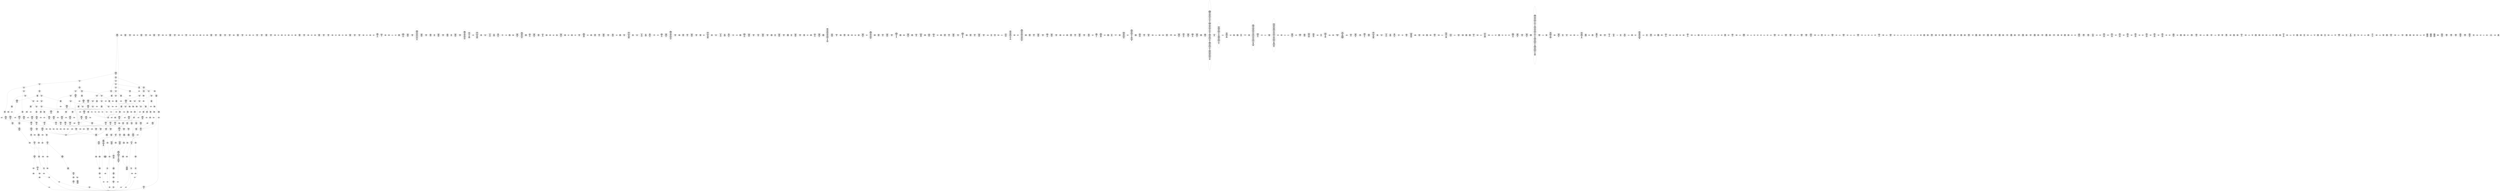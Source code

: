 /* Generated by GvGen v.1.0 (https://www.github.com/stricaud/gvgen) */

digraph G {
compound=true;
   node1 [label="[anywhere]"];
   node2 [label="# 0x0
PUSHX Data
PUSHX Data
MSTORE
PUSHX LogicData
CALLDATASIZE
LT
PUSHX Data
JUMPI
"];
   node3 [label="# 0xd
PUSHX Data
CALLDATALOAD
PUSHX BitData
SHR
PUSHX LogicData
GT
PUSHX Data
JUMPI
"];
   node4 [label="# 0x1e
PUSHX LogicData
GT
PUSHX Data
JUMPI
"];
   node5 [label="# 0x29
PUSHX LogicData
GT
PUSHX Data
JUMPI
"];
   node6 [label="# 0x34
PUSHX LogicData
EQ
PUSHX Data
JUMPI
"];
   node7 [label="# 0x3f
PUSHX LogicData
EQ
PUSHX Data
JUMPI
"];
   node8 [label="# 0x4a
PUSHX LogicData
EQ
PUSHX Data
JUMPI
"];
   node9 [label="# 0x55
PUSHX LogicData
EQ
PUSHX Data
JUMPI
"];
   node10 [label="# 0x60
PUSHX LogicData
EQ
PUSHX Data
JUMPI
"];
   node11 [label="# 0x6b
PUSHX Data
JUMP
"];
   node12 [label="# 0x6f
JUMPDEST
PUSHX LogicData
EQ
PUSHX Data
JUMPI
"];
   node13 [label="# 0x7b
PUSHX LogicData
EQ
PUSHX Data
JUMPI
"];
   node14 [label="# 0x86
PUSHX LogicData
EQ
PUSHX Data
JUMPI
"];
   node15 [label="# 0x91
PUSHX LogicData
EQ
PUSHX Data
JUMPI
"];
   node16 [label="# 0x9c
PUSHX Data
JUMP
"];
   node17 [label="# 0xa0
JUMPDEST
PUSHX LogicData
GT
PUSHX Data
JUMPI
"];
   node18 [label="# 0xac
PUSHX LogicData
EQ
PUSHX Data
JUMPI
"];
   node19 [label="# 0xb7
PUSHX LogicData
EQ
PUSHX Data
JUMPI
"];
   node20 [label="# 0xc2
PUSHX LogicData
EQ
PUSHX Data
JUMPI
"];
   node21 [label="# 0xcd
PUSHX LogicData
EQ
PUSHX Data
JUMPI
"];
   node22 [label="# 0xd8
PUSHX Data
JUMP
"];
   node23 [label="# 0xdc
JUMPDEST
PUSHX LogicData
EQ
PUSHX Data
JUMPI
"];
   node24 [label="# 0xe8
PUSHX LogicData
EQ
PUSHX Data
JUMPI
"];
   node25 [label="# 0xf3
PUSHX LogicData
EQ
PUSHX Data
JUMPI
"];
   node26 [label="# 0xfe
PUSHX LogicData
EQ
PUSHX Data
JUMPI
"];
   node27 [label="# 0x109
PUSHX Data
JUMP
"];
   node28 [label="# 0x10d
JUMPDEST
PUSHX LogicData
GT
PUSHX Data
JUMPI
"];
   node29 [label="# 0x119
PUSHX LogicData
GT
PUSHX Data
JUMPI
"];
   node30 [label="# 0x124
PUSHX LogicData
EQ
PUSHX Data
JUMPI
"];
   node31 [label="# 0x12f
PUSHX LogicData
EQ
PUSHX Data
JUMPI
"];
   node32 [label="# 0x13a
PUSHX LogicData
EQ
PUSHX Data
JUMPI
"];
   node33 [label="# 0x145
PUSHX LogicData
EQ
PUSHX Data
JUMPI
"];
   node34 [label="# 0x150
PUSHX Data
JUMP
"];
   node35 [label="# 0x154
JUMPDEST
PUSHX LogicData
EQ
PUSHX Data
JUMPI
"];
   node36 [label="# 0x160
PUSHX LogicData
EQ
PUSHX Data
JUMPI
"];
   node37 [label="# 0x16b
PUSHX LogicData
EQ
PUSHX Data
JUMPI
"];
   node38 [label="# 0x176
PUSHX LogicData
EQ
PUSHX Data
JUMPI
"];
   node39 [label="# 0x181
PUSHX Data
JUMP
"];
   node40 [label="# 0x185
JUMPDEST
PUSHX LogicData
GT
PUSHX Data
JUMPI
"];
   node41 [label="# 0x191
PUSHX LogicData
EQ
PUSHX Data
JUMPI
"];
   node42 [label="# 0x19c
PUSHX LogicData
EQ
PUSHX Data
JUMPI
"];
   node43 [label="# 0x1a7
PUSHX LogicData
EQ
PUSHX Data
JUMPI
"];
   node44 [label="# 0x1b2
PUSHX LogicData
EQ
PUSHX Data
JUMPI
"];
   node45 [label="# 0x1bd
PUSHX Data
JUMP
"];
   node46 [label="# 0x1c1
JUMPDEST
PUSHX LogicData
EQ
PUSHX Data
JUMPI
"];
   node47 [label="# 0x1cd
PUSHX LogicData
EQ
PUSHX Data
JUMPI
"];
   node48 [label="# 0x1d8
PUSHX LogicData
EQ
PUSHX Data
JUMPI
"];
   node49 [label="# 0x1e3
PUSHX LogicData
EQ
PUSHX Data
JUMPI
"];
   node50 [label="# 0x1ee
JUMPDEST
PUSHX Data
REVERT
"];
   node51 [label="# 0x1f3
JUMPDEST
CALLVALUE
ISZERO
PUSHX Data
JUMPI
"];
   node52 [label="# 0x1fb
PUSHX Data
REVERT
"];
   node53 [label="# 0x1ff
JUMPDEST
PUSHX Data
PUSHX ArithData
CALLDATASIZE
SUB
ADD
PUSHX Data
PUSHX Data
JUMP
"];
   node54 [label="# 0x215
JUMPDEST
PUSHX Data
JUMP
"];
   node55 [label="# 0x21a
JUMPDEST
PUSHX MemData
MLOAD
PUSHX Data
PUSHX Data
JUMP
"];
   node56 [label="# 0x227
JUMPDEST
PUSHX MemData
MLOAD
SUB
RETURN
"];
   node57 [label="# 0x230
JUMPDEST
PUSHX Data
PUSHX ArithData
CALLDATASIZE
SUB
ADD
PUSHX Data
PUSHX Data
JUMP
"];
   node58 [label="# 0x245
JUMPDEST
PUSHX Data
JUMP
"];
   node59 [label="# 0x24a
JUMPDEST
STOP
"];
   node60 [label="# 0x24c
JUMPDEST
CALLVALUE
ISZERO
PUSHX Data
JUMPI
"];
   node61 [label="# 0x254
PUSHX Data
REVERT
"];
   node62 [label="# 0x258
JUMPDEST
PUSHX Data
PUSHX Data
JUMP
"];
   node63 [label="# 0x261
JUMPDEST
PUSHX MemData
MLOAD
PUSHX Data
PUSHX Data
JUMP
"];
   node64 [label="# 0x26e
JUMPDEST
PUSHX MemData
MLOAD
SUB
RETURN
"];
   node65 [label="# 0x277
JUMPDEST
CALLVALUE
ISZERO
PUSHX Data
JUMPI
"];
   node66 [label="# 0x27f
PUSHX Data
REVERT
"];
   node67 [label="# 0x283
JUMPDEST
PUSHX Data
PUSHX ArithData
CALLDATASIZE
SUB
ADD
PUSHX Data
PUSHX Data
JUMP
"];
   node68 [label="# 0x299
JUMPDEST
PUSHX Data
JUMP
"];
   node69 [label="# 0x29e
JUMPDEST
PUSHX MemData
MLOAD
PUSHX Data
PUSHX Data
JUMP
"];
   node70 [label="# 0x2ab
JUMPDEST
PUSHX MemData
MLOAD
SUB
RETURN
"];
   node71 [label="# 0x2b4
JUMPDEST
CALLVALUE
ISZERO
PUSHX Data
JUMPI
"];
   node72 [label="# 0x2bc
PUSHX Data
REVERT
"];
   node73 [label="# 0x2c0
JUMPDEST
PUSHX Data
PUSHX ArithData
CALLDATASIZE
SUB
ADD
PUSHX Data
PUSHX Data
JUMP
"];
   node74 [label="# 0x2d6
JUMPDEST
PUSHX Data
JUMP
"];
   node75 [label="# 0x2db
JUMPDEST
STOP
"];
   node76 [label="# 0x2dd
JUMPDEST
CALLVALUE
ISZERO
PUSHX Data
JUMPI
"];
   node77 [label="# 0x2e5
PUSHX Data
REVERT
"];
   node78 [label="# 0x2e9
JUMPDEST
PUSHX Data
PUSHX Data
JUMP
"];
   node79 [label="# 0x2f2
JUMPDEST
PUSHX MemData
MLOAD
PUSHX Data
PUSHX Data
JUMP
"];
   node80 [label="# 0x2ff
JUMPDEST
PUSHX MemData
MLOAD
SUB
RETURN
"];
   node81 [label="# 0x308
JUMPDEST
CALLVALUE
ISZERO
PUSHX Data
JUMPI
"];
   node82 [label="# 0x310
PUSHX Data
REVERT
"];
   node83 [label="# 0x314
JUMPDEST
PUSHX Data
PUSHX ArithData
CALLDATASIZE
SUB
ADD
PUSHX Data
PUSHX Data
JUMP
"];
   node84 [label="# 0x32a
JUMPDEST
PUSHX Data
JUMP
"];
   node85 [label="# 0x32f
JUMPDEST
STOP
"];
   node86 [label="# 0x331
JUMPDEST
CALLVALUE
ISZERO
PUSHX Data
JUMPI
"];
   node87 [label="# 0x339
PUSHX Data
REVERT
"];
   node88 [label="# 0x33d
JUMPDEST
PUSHX Data
PUSHX Data
JUMP
"];
   node89 [label="# 0x346
JUMPDEST
PUSHX MemData
MLOAD
PUSHX Data
PUSHX Data
JUMP
"];
   node90 [label="# 0x353
JUMPDEST
PUSHX MemData
MLOAD
SUB
RETURN
"];
   node91 [label="# 0x35c
JUMPDEST
CALLVALUE
ISZERO
PUSHX Data
JUMPI
"];
   node92 [label="# 0x364
PUSHX Data
REVERT
"];
   node93 [label="# 0x368
JUMPDEST
PUSHX Data
PUSHX Data
JUMP
"];
   node94 [label="# 0x371
JUMPDEST
STOP
"];
   node95 [label="# 0x373
JUMPDEST
CALLVALUE
ISZERO
PUSHX Data
JUMPI
"];
   node96 [label="# 0x37b
PUSHX Data
REVERT
"];
   node97 [label="# 0x37f
JUMPDEST
PUSHX Data
PUSHX ArithData
CALLDATASIZE
SUB
ADD
PUSHX Data
PUSHX Data
JUMP
"];
   node98 [label="# 0x395
JUMPDEST
PUSHX Data
JUMP
"];
   node99 [label="# 0x39a
JUMPDEST
STOP
"];
   node100 [label="# 0x39c
JUMPDEST
CALLVALUE
ISZERO
PUSHX Data
JUMPI
"];
   node101 [label="# 0x3a4
PUSHX Data
REVERT
"];
   node102 [label="# 0x3a8
JUMPDEST
PUSHX Data
PUSHX ArithData
CALLDATASIZE
SUB
ADD
PUSHX Data
PUSHX Data
JUMP
"];
   node103 [label="# 0x3be
JUMPDEST
PUSHX Data
JUMP
"];
   node104 [label="# 0x3c3
JUMPDEST
STOP
"];
   node105 [label="# 0x3c5
JUMPDEST
CALLVALUE
ISZERO
PUSHX Data
JUMPI
"];
   node106 [label="# 0x3cd
PUSHX Data
REVERT
"];
   node107 [label="# 0x3d1
JUMPDEST
PUSHX Data
PUSHX ArithData
CALLDATASIZE
SUB
ADD
PUSHX Data
PUSHX Data
JUMP
"];
   node108 [label="# 0x3e7
JUMPDEST
PUSHX Data
JUMP
"];
   node109 [label="# 0x3ec
JUMPDEST
PUSHX MemData
MLOAD
PUSHX Data
PUSHX Data
JUMP
"];
   node110 [label="# 0x3f9
JUMPDEST
PUSHX MemData
MLOAD
SUB
RETURN
"];
   node111 [label="# 0x402
JUMPDEST
CALLVALUE
ISZERO
PUSHX Data
JUMPI
"];
   node112 [label="# 0x40a
PUSHX Data
REVERT
"];
   node113 [label="# 0x40e
JUMPDEST
PUSHX Data
PUSHX Data
JUMP
"];
   node114 [label="# 0x417
JUMPDEST
PUSHX MemData
MLOAD
PUSHX Data
PUSHX Data
JUMP
"];
   node115 [label="# 0x424
JUMPDEST
PUSHX MemData
MLOAD
SUB
RETURN
"];
   node116 [label="# 0x42d
JUMPDEST
CALLVALUE
ISZERO
PUSHX Data
JUMPI
"];
   node117 [label="# 0x435
PUSHX Data
REVERT
"];
   node118 [label="# 0x439
JUMPDEST
PUSHX Data
PUSHX Data
JUMP
"];
   node119 [label="# 0x442
JUMPDEST
PUSHX MemData
MLOAD
PUSHX Data
PUSHX Data
JUMP
"];
   node120 [label="# 0x44f
JUMPDEST
PUSHX MemData
MLOAD
SUB
RETURN
"];
   node121 [label="# 0x458
JUMPDEST
CALLVALUE
ISZERO
PUSHX Data
JUMPI
"];
   node122 [label="# 0x460
PUSHX Data
REVERT
"];
   node123 [label="# 0x464
JUMPDEST
PUSHX Data
PUSHX ArithData
CALLDATASIZE
SUB
ADD
PUSHX Data
PUSHX Data
JUMP
"];
   node124 [label="# 0x47a
JUMPDEST
PUSHX Data
JUMP
"];
   node125 [label="# 0x47f
JUMPDEST
PUSHX MemData
MLOAD
PUSHX Data
PUSHX Data
JUMP
"];
   node126 [label="# 0x48c
JUMPDEST
PUSHX MemData
MLOAD
SUB
RETURN
"];
   node127 [label="# 0x495
JUMPDEST
CALLVALUE
ISZERO
PUSHX Data
JUMPI
"];
   node128 [label="# 0x49d
PUSHX Data
REVERT
"];
   node129 [label="# 0x4a1
JUMPDEST
PUSHX Data
PUSHX Data
JUMP
"];
   node130 [label="# 0x4aa
JUMPDEST
STOP
"];
   node131 [label="# 0x4ac
JUMPDEST
CALLVALUE
ISZERO
PUSHX Data
JUMPI
"];
   node132 [label="# 0x4b4
PUSHX Data
REVERT
"];
   node133 [label="# 0x4b8
JUMPDEST
PUSHX Data
PUSHX ArithData
CALLDATASIZE
SUB
ADD
PUSHX Data
PUSHX Data
JUMP
"];
   node134 [label="# 0x4ce
JUMPDEST
PUSHX Data
JUMP
"];
   node135 [label="# 0x4d3
JUMPDEST
STOP
"];
   node136 [label="# 0x4d5
JUMPDEST
CALLVALUE
ISZERO
PUSHX Data
JUMPI
"];
   node137 [label="# 0x4dd
PUSHX Data
REVERT
"];
   node138 [label="# 0x4e1
JUMPDEST
PUSHX Data
PUSHX Data
JUMP
"];
   node139 [label="# 0x4ea
JUMPDEST
PUSHX MemData
MLOAD
PUSHX Data
PUSHX Data
JUMP
"];
   node140 [label="# 0x4f7
JUMPDEST
PUSHX MemData
MLOAD
SUB
RETURN
"];
   node141 [label="# 0x500
JUMPDEST
CALLVALUE
ISZERO
PUSHX Data
JUMPI
"];
   node142 [label="# 0x508
PUSHX Data
REVERT
"];
   node143 [label="# 0x50c
JUMPDEST
PUSHX Data
PUSHX Data
JUMP
"];
   node144 [label="# 0x515
JUMPDEST
PUSHX MemData
MLOAD
PUSHX Data
PUSHX Data
JUMP
"];
   node145 [label="# 0x522
JUMPDEST
PUSHX MemData
MLOAD
SUB
RETURN
"];
   node146 [label="# 0x52b
JUMPDEST
CALLVALUE
ISZERO
PUSHX Data
JUMPI
"];
   node147 [label="# 0x533
PUSHX Data
REVERT
"];
   node148 [label="# 0x537
JUMPDEST
PUSHX Data
PUSHX Data
JUMP
"];
   node149 [label="# 0x540
JUMPDEST
PUSHX MemData
MLOAD
PUSHX Data
PUSHX Data
JUMP
"];
   node150 [label="# 0x54d
JUMPDEST
PUSHX MemData
MLOAD
SUB
RETURN
"];
   node151 [label="# 0x556
JUMPDEST
PUSHX Data
PUSHX ArithData
CALLDATASIZE
SUB
ADD
PUSHX Data
PUSHX Data
JUMP
"];
   node152 [label="# 0x56b
JUMPDEST
PUSHX Data
JUMP
"];
   node153 [label="# 0x570
JUMPDEST
STOP
"];
   node154 [label="# 0x572
JUMPDEST
CALLVALUE
ISZERO
PUSHX Data
JUMPI
"];
   node155 [label="# 0x57a
PUSHX Data
REVERT
"];
   node156 [label="# 0x57e
JUMPDEST
PUSHX Data
PUSHX ArithData
CALLDATASIZE
SUB
ADD
PUSHX Data
PUSHX Data
JUMP
"];
   node157 [label="# 0x594
JUMPDEST
PUSHX Data
JUMP
"];
   node158 [label="# 0x599
JUMPDEST
STOP
"];
   node159 [label="# 0x59b
JUMPDEST
CALLVALUE
ISZERO
PUSHX Data
JUMPI
"];
   node160 [label="# 0x5a3
PUSHX Data
REVERT
"];
   node161 [label="# 0x5a7
JUMPDEST
PUSHX Data
PUSHX ArithData
CALLDATASIZE
SUB
ADD
PUSHX Data
PUSHX Data
JUMP
"];
   node162 [label="# 0x5bd
JUMPDEST
PUSHX Data
JUMP
"];
   node163 [label="# 0x5c2
JUMPDEST
STOP
"];
   node164 [label="# 0x5c4
JUMPDEST
CALLVALUE
ISZERO
PUSHX Data
JUMPI
"];
   node165 [label="# 0x5cc
PUSHX Data
REVERT
"];
   node166 [label="# 0x5d0
JUMPDEST
PUSHX Data
PUSHX ArithData
CALLDATASIZE
SUB
ADD
PUSHX Data
PUSHX Data
JUMP
"];
   node167 [label="# 0x5e6
JUMPDEST
PUSHX Data
JUMP
"];
   node168 [label="# 0x5eb
JUMPDEST
PUSHX MemData
MLOAD
PUSHX Data
PUSHX Data
JUMP
"];
   node169 [label="# 0x5f8
JUMPDEST
PUSHX MemData
MLOAD
SUB
RETURN
"];
   node170 [label="# 0x601
JUMPDEST
CALLVALUE
ISZERO
PUSHX Data
JUMPI
"];
   node171 [label="# 0x609
PUSHX Data
REVERT
"];
   node172 [label="# 0x60d
JUMPDEST
PUSHX Data
PUSHX ArithData
CALLDATASIZE
SUB
ADD
PUSHX Data
PUSHX Data
JUMP
"];
   node173 [label="# 0x623
JUMPDEST
PUSHX Data
JUMP
"];
   node174 [label="# 0x628
JUMPDEST
STOP
"];
   node175 [label="# 0x62a
JUMPDEST
CALLVALUE
ISZERO
PUSHX Data
JUMPI
"];
   node176 [label="# 0x632
PUSHX Data
REVERT
"];
   node177 [label="# 0x636
JUMPDEST
PUSHX Data
PUSHX ArithData
CALLDATASIZE
SUB
ADD
PUSHX Data
PUSHX Data
JUMP
"];
   node178 [label="# 0x64c
JUMPDEST
PUSHX Data
JUMP
"];
   node179 [label="# 0x651
JUMPDEST
PUSHX MemData
MLOAD
PUSHX Data
PUSHX Data
JUMP
"];
   node180 [label="# 0x65e
JUMPDEST
PUSHX MemData
MLOAD
SUB
RETURN
"];
   node181 [label="# 0x667
JUMPDEST
CALLVALUE
ISZERO
PUSHX Data
JUMPI
"];
   node182 [label="# 0x66f
PUSHX Data
REVERT
"];
   node183 [label="# 0x673
JUMPDEST
PUSHX Data
PUSHX Data
JUMP
"];
   node184 [label="# 0x67c
JUMPDEST
PUSHX MemData
MLOAD
PUSHX Data
PUSHX Data
JUMP
"];
   node185 [label="# 0x689
JUMPDEST
PUSHX MemData
MLOAD
SUB
RETURN
"];
   node186 [label="# 0x692
JUMPDEST
CALLVALUE
ISZERO
PUSHX Data
JUMPI
"];
   node187 [label="# 0x69a
PUSHX Data
REVERT
"];
   node188 [label="# 0x69e
JUMPDEST
PUSHX Data
PUSHX ArithData
CALLDATASIZE
SUB
ADD
PUSHX Data
PUSHX Data
JUMP
"];
   node189 [label="# 0x6b4
JUMPDEST
PUSHX Data
JUMP
"];
   node190 [label="# 0x6b9
JUMPDEST
STOP
"];
   node191 [label="# 0x6bb
JUMPDEST
CALLVALUE
ISZERO
PUSHX Data
JUMPI
"];
   node192 [label="# 0x6c3
PUSHX Data
REVERT
"];
   node193 [label="# 0x6c7
JUMPDEST
PUSHX Data
PUSHX ArithData
CALLDATASIZE
SUB
ADD
PUSHX Data
PUSHX Data
JUMP
"];
   node194 [label="# 0x6dd
JUMPDEST
PUSHX Data
JUMP
"];
   node195 [label="# 0x6e2
JUMPDEST
STOP
"];
   node196 [label="# 0x6e4
JUMPDEST
CALLVALUE
ISZERO
PUSHX Data
JUMPI
"];
   node197 [label="# 0x6ec
PUSHX Data
REVERT
"];
   node198 [label="# 0x6f0
JUMPDEST
PUSHX Data
PUSHX ArithData
CALLDATASIZE
SUB
ADD
PUSHX Data
PUSHX Data
JUMP
"];
   node199 [label="# 0x706
JUMPDEST
PUSHX Data
JUMP
"];
   node200 [label="# 0x70b
JUMPDEST
PUSHX MemData
MLOAD
PUSHX Data
PUSHX Data
JUMP
"];
   node201 [label="# 0x718
JUMPDEST
PUSHX MemData
MLOAD
SUB
RETURN
"];
   node202 [label="# 0x721
JUMPDEST
CALLVALUE
ISZERO
PUSHX Data
JUMPI
"];
   node203 [label="# 0x729
PUSHX Data
REVERT
"];
   node204 [label="# 0x72d
JUMPDEST
PUSHX Data
PUSHX Data
JUMP
"];
   node205 [label="# 0x736
JUMPDEST
PUSHX MemData
MLOAD
PUSHX Data
PUSHX Data
JUMP
"];
   node206 [label="# 0x743
JUMPDEST
PUSHX MemData
MLOAD
SUB
RETURN
"];
   node207 [label="# 0x74c
JUMPDEST
CALLVALUE
ISZERO
PUSHX Data
JUMPI
"];
   node208 [label="# 0x754
PUSHX Data
REVERT
"];
   node209 [label="# 0x758
JUMPDEST
PUSHX Data
PUSHX ArithData
CALLDATASIZE
SUB
ADD
PUSHX Data
PUSHX Data
JUMP
"];
   node210 [label="# 0x76e
JUMPDEST
PUSHX Data
JUMP
"];
   node211 [label="# 0x773
JUMPDEST
STOP
"];
   node212 [label="# 0x775
JUMPDEST
CALLVALUE
ISZERO
PUSHX Data
JUMPI
"];
   node213 [label="# 0x77d
PUSHX Data
REVERT
"];
   node214 [label="# 0x781
JUMPDEST
PUSHX Data
PUSHX ArithData
CALLDATASIZE
SUB
ADD
PUSHX Data
PUSHX Data
JUMP
"];
   node215 [label="# 0x797
JUMPDEST
PUSHX Data
JUMP
"];
   node216 [label="# 0x79c
JUMPDEST
STOP
"];
   node217 [label="# 0x79e
JUMPDEST
PUSHX Data
PUSHX BitData
PUSHX BitData
NOT
AND
PUSHX BitData
NOT
AND
EQ
PUSHX Data
JUMPI
"];
   node218 [label="# 0x807
PUSHX BitData
PUSHX BitData
NOT
AND
PUSHX BitData
NOT
AND
EQ
"];
   node219 [label="# 0x869
JUMPDEST
PUSHX Data
JUMPI
"];
   node220 [label="# 0x86f
PUSHX Data
PUSHX Data
JUMP
"];
   node221 [label="# 0x878
JUMPDEST
"];
   node222 [label="# 0x879
JUMPDEST
JUMP
"];
   node223 [label="# 0x880
JUMPDEST
PUSHX Data
PUSHX Data
PUSHX Data
JUMP
"];
   node224 [label="# 0x88a
JUMPDEST
PUSHX StorData
PUSHX ArithData
SLOAD
PUSHX ArithData
EXP
DIV
PUSHX BitData
AND
PUSHX Data
JUMPI
"];
   node225 [label="# 0x8a1
PUSHX MemData
MLOAD
PUSHX Data
MSTORE
PUSHX ArithData
ADD
PUSHX Data
PUSHX Data
JUMP
"];
   node226 [label="# 0x8d2
JUMPDEST
PUSHX MemData
MLOAD
SUB
REVERT
"];
   node227 [label="# 0x8db
JUMPDEST
PUSHX Data
PUSHX ArithData
CALLER
PUSHX BitData
AND
PUSHX BitData
AND
MSTORE
PUSHX ArithData
ADD
MSTORE
PUSHX ArithData
ADD
PUSHX Data
SHA3
PUSHX ArithData
SLOAD
PUSHX ArithData
EXP
DIV
PUSHX BitData
AND
PUSHX BitData
AND
PUSHX BitData
AND
GT
ISZERO
PUSHX Data
JUMPI
"];
   node228 [label="# 0x936
PUSHX MemData
MLOAD
PUSHX Data
MSTORE
PUSHX ArithData
ADD
PUSHX Data
PUSHX Data
JUMP
"];
   node229 [label="# 0x967
JUMPDEST
PUSHX MemData
MLOAD
SUB
REVERT
"];
   node230 [label="# 0x970
JUMPDEST
PUSHX Data
PUSHX BitData
AND
PUSHX Data
PUSHX Data
JUMP
"];
   node231 [label="# 0x982
JUMPDEST
GT
ISZERO
PUSHX Data
JUMPI
"];
   node232 [label="# 0x989
PUSHX MemData
MLOAD
PUSHX Data
MSTORE
PUSHX ArithData
ADD
PUSHX Data
PUSHX Data
JUMP
"];
   node233 [label="# 0x9ba
JUMPDEST
PUSHX MemData
MLOAD
SUB
REVERT
"];
   node234 [label="# 0x9c3
JUMPDEST
CALLVALUE
PUSHX BitData
AND
PUSHX Data
PUSHX Data
PUSHX Data
JUMP
"];
   node235 [label="# 0x9da
JUMPDEST
GT
ISZERO
PUSHX Data
JUMPI
"];
   node236 [label="# 0x9e1
PUSHX MemData
MLOAD
PUSHX Data
MSTORE
PUSHX ArithData
ADD
PUSHX Data
PUSHX Data
JUMP
"];
   node237 [label="# 0xa12
JUMPDEST
PUSHX MemData
MLOAD
SUB
REVERT
"];
   node238 [label="# 0xa1b
JUMPDEST
PUSHX Data
PUSHX ArithData
CALLER
PUSHX BitData
AND
PUSHX BitData
AND
MSTORE
PUSHX ArithData
ADD
MSTORE
PUSHX ArithData
ADD
PUSHX Data
SHA3
PUSHX ArithData
SLOAD
PUSHX ArithData
EXP
DIV
PUSHX BitData
AND
PUSHX Data
PUSHX Data
JUMP
"];
   node239 [label="# 0xa76
JUMPDEST
PUSHX ArithData
EXP
SLOAD
PUSHX ArithData
MUL
NOT
AND
PUSHX BitData
AND
MUL
OR
SSTORE
PUSHX Data
CALLER
PUSHX BitData
AND
PUSHX Data
JUMP
"];
   node240 [label="# 0xa9b
JUMPDEST
JUMP
"];
   node241 [label="# 0xa9f
JUMPDEST
PUSHX Data
PUSHX StorData
SLOAD
PUSHX Data
PUSHX Data
JUMP
"];
   node242 [label="# 0xaae
JUMPDEST
PUSHX ArithData
ADD
PUSHX ArithData
DIV
MUL
PUSHX ArithData
ADD
PUSHX MemData
MLOAD
ADD
PUSHX Data
MSTORE
MSTORE
PUSHX ArithData
ADD
SLOAD
PUSHX Data
PUSHX Data
JUMP
"];
   node243 [label="# 0xada
JUMPDEST
ISZERO
PUSHX Data
JUMPI
"];
   node244 [label="# 0xae1
PUSHX LogicData
LT
PUSHX Data
JUMPI
"];
   node245 [label="# 0xae9
PUSHX ArithData
SLOAD
DIV
MUL
MSTORE
PUSHX ArithData
ADD
PUSHX Data
JUMP
"];
   node246 [label="# 0xafc
JUMPDEST
ADD
PUSHX Data
MSTORE
PUSHX Data
PUSHX Data
SHA3
"];
   node247 [label="# 0xb0a
JUMPDEST
SLOAD
MSTORE
PUSHX ArithData
ADD
PUSHX ArithData
ADD
GT
PUSHX Data
JUMPI
"];
   node248 [label="# 0xb1e
SUB
PUSHX BitData
AND
ADD
"];
   node249 [label="# 0xb27
JUMPDEST
JUMP
"];
   node250 [label="# 0xb31
JUMPDEST
PUSHX Data
PUSHX Data
PUSHX Data
JUMP
"];
   node251 [label="# 0xb3c
JUMPDEST
PUSHX Data
JUMPI
"];
   node252 [label="# 0xb41
PUSHX MemData
MLOAD
PUSHX Data
MSTORE
PUSHX ArithData
ADD
PUSHX MemData
MLOAD
SUB
REVERT
"];
   node253 [label="# 0xb72
JUMPDEST
PUSHX Data
PUSHX ArithData
MSTORE
PUSHX ArithData
ADD
MSTORE
PUSHX ArithData
ADD
PUSHX Data
SHA3
PUSHX ArithData
SLOAD
PUSHX ArithData
EXP
DIV
PUSHX BitData
AND
JUMP
"];
   node254 [label="# 0xbad
JUMPDEST
PUSHX Data
PUSHX Data
PUSHX Data
JUMP
"];
   node255 [label="# 0xbb8
JUMPDEST
PUSHX BitData
AND
PUSHX BitData
AND
EQ
ISZERO
PUSHX Data
JUMPI
"];
   node256 [label="# 0xbef
PUSHX MemData
MLOAD
PUSHX Data
MSTORE
PUSHX ArithData
ADD
PUSHX MemData
MLOAD
SUB
REVERT
"];
   node257 [label="# 0xc20
JUMPDEST
PUSHX BitData
AND
PUSHX Data
PUSHX Data
JUMP
"];
   node258 [label="# 0xc3f
JUMPDEST
PUSHX BitData
AND
EQ
ISZERO
ISZERO
PUSHX Data
JUMPI
"];
   node259 [label="# 0xc5e
PUSHX Data
PUSHX Data
PUSHX Data
JUMP
"];
   node260 [label="# 0xc6a
JUMPDEST
PUSHX Data
JUMP
"];
   node261 [label="# 0xc6f
JUMPDEST
ISZERO
"];
   node262 [label="# 0xc71
JUMPDEST
ISZERO
PUSHX Data
JUMPI
"];
   node263 [label="# 0xc77
PUSHX MemData
MLOAD
PUSHX Data
MSTORE
PUSHX ArithData
ADD
PUSHX MemData
MLOAD
SUB
REVERT
"];
   node264 [label="# 0xca8
JUMPDEST
PUSHX Data
PUSHX Data
JUMP
"];
   node265 [label="# 0xcb3
JUMPDEST
JUMP
"];
   node266 [label="# 0xcb8
JUMPDEST
PUSHX Data
PUSHX Data
PUSHX Data
JUMP
"];
   node267 [label="# 0xcc2
JUMPDEST
PUSHX StorData
SLOAD
PUSHX StorData
SLOAD
SUB
SUB
JUMP
"];
   node268 [label="# 0xccf
JUMPDEST
PUSHX Data
PUSHX Data
JUMP
"];
   node269 [label="# 0xcda
JUMPDEST
JUMP
"];
   node270 [label="# 0xcdf
JUMPDEST
PUSHX Data
JUMP
"];
   node271 [label="# 0xce5
JUMPDEST
PUSHX Data
PUSHX Data
JUMP
"];
   node272 [label="# 0xced
JUMPDEST
PUSHX BitData
AND
PUSHX Data
PUSHX Data
JUMP
"];
   node273 [label="# 0xd0b
JUMPDEST
PUSHX BitData
AND
EQ
PUSHX Data
JUMPI
"];
   node274 [label="# 0xd27
PUSHX MemData
MLOAD
PUSHX Data
MSTORE
PUSHX ArithData
ADD
PUSHX Data
PUSHX Data
JUMP
"];
   node275 [label="# 0xd58
JUMPDEST
PUSHX MemData
MLOAD
SUB
REVERT
"];
   node276 [label="# 0xd61
JUMPDEST
PUSHX Data
SELFBALANCE
CALLER
PUSHX BitData
AND
PUSHX ArithData
ISZERO
MUL
PUSHX MemData
MLOAD
PUSHX Data
PUSHX MemData
MLOAD
SUB
CALL
ISZERO
ISZERO
PUSHX Data
JUMPI
"];
   node277 [label="# 0xda3
RETURNDATASIZE
PUSHX Data
RETURNDATACOPY
RETURNDATASIZE
PUSHX Data
REVERT
"];
   node278 [label="# 0xdac
JUMPDEST
JUMP
"];
   node279 [label="# 0xdb0
JUMPDEST
PUSHX Data
PUSHX MemData
MLOAD
PUSHX ArithData
ADD
PUSHX Data
MSTORE
PUSHX Data
MSTORE
PUSHX Data
JUMP
"];
   node280 [label="# 0xdcb
JUMPDEST
JUMP
"];
   node281 [label="# 0xdd0
JUMPDEST
PUSHX Data
PUSHX Data
JUMP
"];
   node282 [label="# 0xdd8
JUMPDEST
PUSHX BitData
AND
PUSHX Data
PUSHX Data
JUMP
"];
   node283 [label="# 0xdf6
JUMPDEST
PUSHX BitData
AND
EQ
PUSHX Data
JUMPI
"];
   node284 [label="# 0xe12
PUSHX MemData
MLOAD
PUSHX Data
MSTORE
PUSHX ArithData
ADD
PUSHX Data
PUSHX Data
JUMP
"];
   node285 [label="# 0xe43
JUMPDEST
PUSHX MemData
MLOAD
SUB
REVERT
"];
   node286 [label="# 0xe4c
JUMPDEST
PUSHX Data
MLOAD
PUSHX ArithData
ADD
PUSHX Data
PUSHX Data
JUMP
"];
   node287 [label="# 0xe62
JUMPDEST
JUMP
"];
   node288 [label="# 0xe66
JUMPDEST
PUSHX Data
PUSHX Data
PUSHX Data
JUMP
"];
   node289 [label="# 0xe71
JUMPDEST
PUSHX ArithData
ADD
MLOAD
JUMP
"];
   node290 [label="# 0xe7c
JUMPDEST
PUSHX StorData
SLOAD
PUSHX Data
PUSHX Data
JUMP
"];
   node291 [label="# 0xe89
JUMPDEST
PUSHX ArithData
ADD
PUSHX ArithData
DIV
MUL
PUSHX ArithData
ADD
PUSHX MemData
MLOAD
ADD
PUSHX Data
MSTORE
MSTORE
PUSHX ArithData
ADD
SLOAD
PUSHX Data
PUSHX Data
JUMP
"];
   node292 [label="# 0xeb5
JUMPDEST
ISZERO
PUSHX Data
JUMPI
"];
   node293 [label="# 0xebc
PUSHX LogicData
LT
PUSHX Data
JUMPI
"];
   node294 [label="# 0xec4
PUSHX ArithData
SLOAD
DIV
MUL
MSTORE
PUSHX ArithData
ADD
PUSHX Data
JUMP
"];
   node295 [label="# 0xed7
JUMPDEST
ADD
PUSHX Data
MSTORE
PUSHX Data
PUSHX Data
SHA3
"];
   node296 [label="# 0xee5
JUMPDEST
SLOAD
MSTORE
PUSHX ArithData
ADD
PUSHX ArithData
ADD
GT
PUSHX Data
JUMPI
"];
   node297 [label="# 0xef9
SUB
PUSHX BitData
AND
ADD
"];
   node298 [label="# 0xf02
JUMPDEST
JUMP
"];
   node299 [label="# 0xf0a
JUMPDEST
PUSHX Data
JUMP
"];
   node300 [label="# 0xf0f
JUMPDEST
PUSHX BitData
PUSHX BitData
AND
PUSHX BitData
AND
EQ
ISZERO
PUSHX Data
JUMPI
"];
   node301 [label="# 0xf46
PUSHX MemData
MLOAD
PUSHX Data
MSTORE
PUSHX ArithData
ADD
PUSHX MemData
MLOAD
SUB
REVERT
"];
   node302 [label="# 0xf77
JUMPDEST
PUSHX Data
PUSHX ArithData
PUSHX BitData
AND
PUSHX BitData
AND
MSTORE
PUSHX ArithData
ADD
MSTORE
PUSHX ArithData
ADD
PUSHX Data
SHA3
PUSHX ArithData
ADD
PUSHX ArithData
SLOAD
PUSHX ArithData
EXP
DIV
PUSHX BitData
AND
PUSHX BitData
AND
JUMP
"];
   node303 [label="# 0xfdf
JUMPDEST
PUSHX Data
PUSHX Data
JUMP
"];
   node304 [label="# 0xfe7
JUMPDEST
PUSHX BitData
AND
PUSHX Data
PUSHX Data
JUMP
"];
   node305 [label="# 0x1005
JUMPDEST
PUSHX BitData
AND
EQ
PUSHX Data
JUMPI
"];
   node306 [label="# 0x1021
PUSHX MemData
MLOAD
PUSHX Data
MSTORE
PUSHX ArithData
ADD
PUSHX Data
PUSHX Data
JUMP
"];
   node307 [label="# 0x1052
JUMPDEST
PUSHX MemData
MLOAD
SUB
REVERT
"];
   node308 [label="# 0x105b
JUMPDEST
PUSHX Data
PUSHX Data
PUSHX Data
JUMP
"];
   node309 [label="# 0x1065
JUMPDEST
JUMP
"];
   node310 [label="# 0x1067
JUMPDEST
PUSHX Data
PUSHX Data
JUMP
"];
   node311 [label="# 0x106f
JUMPDEST
PUSHX BitData
AND
PUSHX Data
PUSHX Data
JUMP
"];
   node312 [label="# 0x108d
JUMPDEST
PUSHX BitData
AND
EQ
PUSHX Data
JUMPI
"];
   node313 [label="# 0x10a9
PUSHX MemData
MLOAD
PUSHX Data
MSTORE
PUSHX ArithData
ADD
PUSHX Data
PUSHX Data
JUMP
"];
   node314 [label="# 0x10da
JUMPDEST
PUSHX MemData
MLOAD
SUB
REVERT
"];
   node315 [label="# 0x10e3
JUMPDEST
PUSHX Data
CALLER
PUSHX Data
JUMP
"];
   node316 [label="# 0x10ed
JUMPDEST
JUMP
"];
   node317 [label="# 0x10f0
JUMPDEST
PUSHX Data
JUMP
"];
   node318 [label="# 0x10fb
JUMPDEST
PUSHX Data
PUSHX StorData
PUSHX ArithData
SLOAD
PUSHX ArithData
EXP
DIV
PUSHX BitData
AND
JUMP
"];
   node319 [label="# 0x1125
JUMPDEST
PUSHX Data
PUSHX StorData
SLOAD
PUSHX Data
PUSHX Data
JUMP
"];
   node320 [label="# 0x1134
JUMPDEST
PUSHX ArithData
ADD
PUSHX ArithData
DIV
MUL
PUSHX ArithData
ADD
PUSHX MemData
MLOAD
ADD
PUSHX Data
MSTORE
MSTORE
PUSHX ArithData
ADD
SLOAD
PUSHX Data
PUSHX Data
JUMP
"];
   node321 [label="# 0x1160
JUMPDEST
ISZERO
PUSHX Data
JUMPI
"];
   node322 [label="# 0x1167
PUSHX LogicData
LT
PUSHX Data
JUMPI
"];
   node323 [label="# 0x116f
PUSHX ArithData
SLOAD
DIV
MUL
MSTORE
PUSHX ArithData
ADD
PUSHX Data
JUMP
"];
   node324 [label="# 0x1182
JUMPDEST
ADD
PUSHX Data
MSTORE
PUSHX Data
PUSHX Data
SHA3
"];
   node325 [label="# 0x1190
JUMPDEST
SLOAD
MSTORE
PUSHX ArithData
ADD
PUSHX ArithData
ADD
GT
PUSHX Data
JUMPI
"];
   node326 [label="# 0x11a4
SUB
PUSHX BitData
AND
ADD
"];
   node327 [label="# 0x11ad
JUMPDEST
JUMP
"];
   node328 [label="# 0x11b7
JUMPDEST
PUSHX Data
PUSHX Data
PUSHX Data
JUMP
"];
   node329 [label="# 0x11c1
JUMPDEST
PUSHX StorData
PUSHX ArithData
SLOAD
PUSHX ArithData
EXP
DIV
PUSHX BitData
AND
PUSHX Data
JUMPI
"];
   node330 [label="# 0x11d8
PUSHX MemData
MLOAD
PUSHX Data
MSTORE
PUSHX ArithData
ADD
PUSHX Data
PUSHX Data
JUMP
"];
   node331 [label="# 0x1209
JUMPDEST
PUSHX MemData
MLOAD
SUB
REVERT
"];
   node332 [label="# 0x1212
JUMPDEST
PUSHX LogicData
GT
ISZERO
PUSHX Data
JUMPI
"];
   node333 [label="# 0x121c
PUSHX MemData
MLOAD
PUSHX Data
MSTORE
PUSHX ArithData
ADD
PUSHX Data
PUSHX Data
JUMP
"];
   node334 [label="# 0x124d
JUMPDEST
PUSHX MemData
MLOAD
SUB
REVERT
"];
   node335 [label="# 0x1256
JUMPDEST
PUSHX Data
PUSHX Data
PUSHX Data
JUMP
"];
   node336 [label="# 0x1265
JUMPDEST
GT
ISZERO
PUSHX Data
JUMPI
"];
   node337 [label="# 0x126c
PUSHX MemData
MLOAD
PUSHX Data
MSTORE
PUSHX ArithData
ADD
PUSHX Data
PUSHX Data
JUMP
"];
   node338 [label="# 0x129d
JUMPDEST
PUSHX MemData
MLOAD
SUB
REVERT
"];
   node339 [label="# 0x12a6
JUMPDEST
CALLVALUE
PUSHX Data
PUSHX Data
PUSHX Data
JUMP
"];
   node340 [label="# 0x12ba
JUMPDEST
GT
ISZERO
PUSHX Data
JUMPI
"];
   node341 [label="# 0x12c1
PUSHX MemData
MLOAD
PUSHX Data
MSTORE
PUSHX ArithData
ADD
PUSHX Data
PUSHX Data
JUMP
"];
   node342 [label="# 0x12f2
JUMPDEST
PUSHX MemData
MLOAD
SUB
REVERT
"];
   node343 [label="# 0x12fb
JUMPDEST
PUSHX Data
CALLER
PUSHX Data
JUMP
"];
   node344 [label="# 0x1305
JUMPDEST
JUMP
"];
   node345 [label="# 0x1309
JUMPDEST
PUSHX Data
PUSHX Data
JUMP
"];
   node346 [label="# 0x1311
JUMPDEST
PUSHX BitData
AND
PUSHX BitData
AND
EQ
ISZERO
PUSHX Data
JUMPI
"];
   node347 [label="# 0x1345
PUSHX MemData
MLOAD
PUSHX Data
MSTORE
PUSHX ArithData
ADD
PUSHX MemData
MLOAD
SUB
REVERT
"];
   node348 [label="# 0x1376
JUMPDEST
PUSHX Data
PUSHX Data
PUSHX Data
PUSHX Data
JUMP
"];
   node349 [label="# 0x1383
JUMPDEST
PUSHX BitData
AND
PUSHX BitData
AND
MSTORE
PUSHX ArithData
ADD
MSTORE
PUSHX ArithData
ADD
PUSHX Data
SHA3
PUSHX ArithData
PUSHX BitData
AND
PUSHX BitData
AND
MSTORE
PUSHX ArithData
ADD
MSTORE
PUSHX ArithData
ADD
PUSHX Data
SHA3
PUSHX ArithData
PUSHX ArithData
EXP
SLOAD
PUSHX ArithData
MUL
NOT
AND
ISZERO
ISZERO
MUL
OR
SSTORE
PUSHX BitData
AND
PUSHX Data
PUSHX Data
JUMP
"];
   node350 [label="# 0x1430
JUMPDEST
PUSHX BitData
AND
PUSHX Data
PUSHX MemData
MLOAD
PUSHX Data
PUSHX Data
JUMP
"];
   node351 [label="# 0x1475
JUMPDEST
PUSHX MemData
MLOAD
SUB
LOGX
JUMP
"];
   node352 [label="# 0x1481
JUMPDEST
PUSHX Data
PUSHX Data
JUMP
"];
   node353 [label="# 0x148c
JUMPDEST
PUSHX Data
PUSHX BitData
AND
PUSHX Data
JUMP
"];
   node354 [label="# 0x14ab
JUMPDEST
ISZERO
PUSHX Data
JUMPI
"];
   node355 [label="# 0x14b2
PUSHX Data
PUSHX Data
JUMP
"];
   node356 [label="# 0x14be
JUMPDEST
ISZERO
"];
   node357 [label="# 0x14c0
JUMPDEST
ISZERO
PUSHX Data
JUMPI
"];
   node358 [label="# 0x14c6
PUSHX MemData
MLOAD
PUSHX Data
MSTORE
PUSHX ArithData
ADD
PUSHX MemData
MLOAD
SUB
REVERT
"];
   node359 [label="# 0x14f7
JUMPDEST
JUMP
"];
   node360 [label="# 0x14fd
JUMPDEST
PUSHX Data
PUSHX Data
PUSHX ArithData
PUSHX BitData
AND
PUSHX BitData
AND
MSTORE
PUSHX ArithData
ADD
MSTORE
PUSHX ArithData
ADD
PUSHX Data
SHA3
PUSHX ArithData
SLOAD
PUSHX ArithData
EXP
DIV
PUSHX BitData
AND
JUMP
"];
   node361 [label="# 0x1553
JUMPDEST
PUSHX Data
PUSHX Data
JUMP
"];
   node362 [label="# 0x155b
JUMPDEST
PUSHX BitData
AND
PUSHX Data
PUSHX Data
JUMP
"];
   node363 [label="# 0x1579
JUMPDEST
PUSHX BitData
AND
EQ
PUSHX Data
JUMPI
"];
   node364 [label="# 0x1595
PUSHX MemData
MLOAD
PUSHX Data
MSTORE
PUSHX ArithData
ADD
PUSHX Data
PUSHX Data
JUMP
"];
   node365 [label="# 0x15c6
JUMPDEST
PUSHX MemData
MLOAD
SUB
REVERT
"];
   node366 [label="# 0x15cf
JUMPDEST
PUSHX StorData
PUSHX ArithData
PUSHX ArithData
EXP
SLOAD
PUSHX ArithData
MUL
NOT
AND
ISZERO
ISZERO
MUL
OR
SSTORE
JUMP
"];
   node367 [label="# 0x15ec
JUMPDEST
PUSHX Data
PUSHX Data
PUSHX Data
JUMP
"];
   node368 [label="# 0x15f7
JUMPDEST
PUSHX Data
JUMPI
"];
   node369 [label="# 0x15fc
PUSHX MemData
MLOAD
PUSHX Data
MSTORE
PUSHX ArithData
ADD
PUSHX MemData
MLOAD
SUB
REVERT
"];
   node370 [label="# 0x162d
JUMPDEST
PUSHX Data
PUSHX Data
PUSHX Data
JUMP
"];
   node371 [label="# 0x1637
JUMPDEST
PUSHX LogicData
MLOAD
EQ
ISZERO
PUSHX Data
JUMPI
"];
   node372 [label="# 0x1644
PUSHX MemData
MLOAD
PUSHX ArithData
ADD
PUSHX Data
MSTORE
PUSHX Data
MSTORE
PUSHX Data
JUMP
"];
   node373 [label="# 0x1658
JUMPDEST
PUSHX Data
PUSHX Data
JUMP
"];
   node374 [label="# 0x1662
JUMPDEST
PUSHX MemData
MLOAD
PUSHX ArithData
ADD
PUSHX Data
PUSHX Data
JUMP
"];
   node375 [label="# 0x1673
JUMPDEST
PUSHX MemData
MLOAD
PUSHX ArithData
SUB
SUB
MSTORE
PUSHX Data
MSTORE
"];
   node376 [label="# 0x1683
JUMPDEST
JUMP
"];
   node377 [label="# 0x168b
JUMPDEST
PUSHX StorData
PUSHX ArithData
SLOAD
PUSHX ArithData
EXP
DIV
PUSHX BitData
AND
JUMP
"];
   node378 [label="# 0x169e
JUMPDEST
PUSHX Data
PUSHX Data
JUMP
"];
   node379 [label="# 0x16a6
JUMPDEST
PUSHX BitData
AND
PUSHX Data
PUSHX Data
JUMP
"];
   node380 [label="# 0x16c4
JUMPDEST
PUSHX BitData
AND
EQ
PUSHX Data
JUMPI
"];
   node381 [label="# 0x16e0
PUSHX MemData
MLOAD
PUSHX Data
MSTORE
PUSHX ArithData
ADD
PUSHX Data
PUSHX Data
JUMP
"];
   node382 [label="# 0x1711
JUMPDEST
PUSHX MemData
MLOAD
SUB
REVERT
"];
   node383 [label="# 0x171a
JUMPDEST
PUSHX StorData
PUSHX ArithData
PUSHX ArithData
EXP
SLOAD
PUSHX ArithData
MUL
NOT
AND
ISZERO
ISZERO
MUL
OR
SSTORE
JUMP
"];
   node384 [label="# 0x1737
JUMPDEST
PUSHX Data
PUSHX Data
JUMP
"];
   node385 [label="# 0x173f
JUMPDEST
PUSHX BitData
AND
PUSHX Data
PUSHX Data
JUMP
"];
   node386 [label="# 0x175d
JUMPDEST
PUSHX BitData
AND
EQ
PUSHX Data
JUMPI
"];
   node387 [label="# 0x1779
PUSHX MemData
MLOAD
PUSHX Data
MSTORE
PUSHX ArithData
ADD
PUSHX Data
PUSHX Data
JUMP
"];
   node388 [label="# 0x17aa
JUMPDEST
PUSHX MemData
MLOAD
SUB
REVERT
"];
   node389 [label="# 0x17b3
JUMPDEST
PUSHX Data
"];
   node390 [label="# 0x17b6
JUMPDEST
LT
ISZERO
PUSHX Data
JUMPI
"];
   node391 [label="# 0x17c2
PUSHX Data
PUSHX Data
LT
PUSHX Data
JUMPI
"];
   node392 [label="# 0x17d1
PUSHX Data
PUSHX Data
JUMP
"];
   node393 [label="# 0x17d8
JUMPDEST
"];
   node394 [label="# 0x17d9
JUMPDEST
PUSHX ArithData
MUL
ADD
PUSHX ArithData
ADD
PUSHX Data
PUSHX Data
JUMP
"];
   node395 [label="# 0x17ee
JUMPDEST
PUSHX BitData
AND
PUSHX BitData
AND
MSTORE
PUSHX ArithData
ADD
MSTORE
PUSHX ArithData
ADD
PUSHX Data
SHA3
PUSHX ArithData
PUSHX ArithData
EXP
SLOAD
PUSHX ArithData
MUL
NOT
AND
PUSHX BitData
AND
MUL
OR
SSTORE
PUSHX Data
PUSHX Data
JUMP
"];
   node396 [label="# 0x184b
JUMPDEST
PUSHX Data
JUMP
"];
   node397 [label="# 0x1853
JUMPDEST
JUMP
"];
   node398 [label="# 0x1859
JUMPDEST
PUSHX Data
PUSHX Data
PUSHX ArithData
PUSHX BitData
AND
PUSHX BitData
AND
MSTORE
PUSHX ArithData
ADD
MSTORE
PUSHX ArithData
ADD
PUSHX Data
SHA3
PUSHX ArithData
PUSHX BitData
AND
PUSHX BitData
AND
MSTORE
PUSHX ArithData
ADD
MSTORE
PUSHX ArithData
ADD
PUSHX Data
SHA3
PUSHX ArithData
SLOAD
PUSHX ArithData
EXP
DIV
PUSHX BitData
AND
JUMP
"];
   node399 [label="# 0x18ed
JUMPDEST
PUSHX StorData
PUSHX ArithData
SLOAD
PUSHX ArithData
EXP
DIV
PUSHX BitData
AND
JUMP
"];
   node400 [label="# 0x1900
JUMPDEST
PUSHX Data
PUSHX Data
JUMP
"];
   node401 [label="# 0x1908
JUMPDEST
PUSHX BitData
AND
PUSHX Data
PUSHX Data
JUMP
"];
   node402 [label="# 0x1926
JUMPDEST
PUSHX BitData
AND
EQ
PUSHX Data
JUMPI
"];
   node403 [label="# 0x1942
PUSHX MemData
MLOAD
PUSHX Data
MSTORE
PUSHX ArithData
ADD
PUSHX Data
PUSHX Data
JUMP
"];
   node404 [label="# 0x1973
JUMPDEST
PUSHX MemData
MLOAD
SUB
REVERT
"];
   node405 [label="# 0x197c
JUMPDEST
PUSHX BitData
PUSHX BitData
AND
PUSHX BitData
AND
EQ
ISZERO
PUSHX Data
JUMPI
"];
   node406 [label="# 0x19b2
PUSHX MemData
MLOAD
PUSHX Data
MSTORE
PUSHX ArithData
ADD
PUSHX Data
PUSHX Data
JUMP
"];
   node407 [label="# 0x19e3
JUMPDEST
PUSHX MemData
MLOAD
SUB
REVERT
"];
   node408 [label="# 0x19ec
JUMPDEST
PUSHX Data
PUSHX Data
JUMP
"];
   node409 [label="# 0x19f5
JUMPDEST
JUMP
"];
   node410 [label="# 0x19f8
JUMPDEST
PUSHX Data
PUSHX Data
JUMP
"];
   node411 [label="# 0x1a00
JUMPDEST
PUSHX BitData
AND
PUSHX Data
PUSHX Data
JUMP
"];
   node412 [label="# 0x1a1e
JUMPDEST
PUSHX BitData
AND
EQ
PUSHX Data
JUMPI
"];
   node413 [label="# 0x1a3a
PUSHX MemData
MLOAD
PUSHX Data
MSTORE
PUSHX ArithData
ADD
PUSHX Data
PUSHX Data
JUMP
"];
   node414 [label="# 0x1a6b
JUMPDEST
PUSHX MemData
MLOAD
SUB
REVERT
"];
   node415 [label="# 0x1a74
JUMPDEST
PUSHX Data
MLOAD
PUSHX ArithData
ADD
PUSHX Data
PUSHX Data
JUMP
"];
   node416 [label="# 0x1a8a
JUMPDEST
JUMP
"];
   node417 [label="# 0x1a8e
JUMPDEST
PUSHX Data
PUSHX BitData
PUSHX BitData
NOT
AND
PUSHX BitData
NOT
AND
EQ
JUMP
"];
   node418 [label="# 0x1af8
JUMPDEST
PUSHX Data
PUSHX MemData
MLOAD
PUSHX ArithData
ADD
PUSHX Data
MSTORE
PUSHX Data
MSTORE
PUSHX Data
JUMP
"];
   node419 [label="# 0x1b12
JUMPDEST
JUMP
"];
   node420 [label="# 0x1b16
JUMPDEST
PUSHX Data
PUSHX Data
PUSHX Data
JUMP
"];
   node421 [label="# 0x1b21
JUMPDEST
GT
ISZERO
ISZERO
PUSHX Data
JUMPI
"];
   node422 [label="# 0x1b2a
PUSHX StorData
SLOAD
LT
"];
   node423 [label="# 0x1b30
JUMPDEST
ISZERO
PUSHX Data
JUMPI
"];
   node424 [label="# 0x1b37
PUSHX Data
PUSHX ArithData
MSTORE
PUSHX ArithData
ADD
MSTORE
PUSHX ArithData
ADD
PUSHX Data
SHA3
PUSHX ArithData
ADD
PUSHX ArithData
SLOAD
PUSHX ArithData
EXP
DIV
PUSHX BitData
AND
ISZERO
"];
   node425 [label="# 0x1b5d
JUMPDEST
JUMP
"];
   node426 [label="# 0x1b64
JUMPDEST
PUSHX Data
CALLER
JUMP
"];
   node427 [label="# 0x1b6c
JUMPDEST
PUSHX Data
PUSHX ArithData
MSTORE
PUSHX ArithData
ADD
MSTORE
PUSHX ArithData
ADD
PUSHX Data
SHA3
PUSHX ArithData
PUSHX ArithData
EXP
SLOAD
PUSHX ArithData
MUL
NOT
AND
PUSHX BitData
AND
MUL
OR
SSTORE
PUSHX BitData
AND
PUSHX BitData
AND
PUSHX Data
PUSHX MemData
MLOAD
PUSHX MemData
MLOAD
SUB
LOGX
JUMP
"];
   node428 [label="# 0x1c1e
JUMPDEST
PUSHX Data
JUMP
"];
   node429 [label="# 0x1c23
JUMPDEST
PUSHX Data
PUSHX Data
PUSHX Data
JUMP
"];
   node430 [label="# 0x1c2e
JUMPDEST
PUSHX Data
PUSHX ArithData
ADD
MLOAD
PUSHX BitData
AND
PUSHX Data
PUSHX Data
JUMP
"];
   node431 [label="# 0x1c55
JUMPDEST
PUSHX BitData
AND
EQ
PUSHX Data
JUMPI
"];
   node432 [label="# 0x1c72
PUSHX Data
PUSHX ArithData
ADD
MLOAD
PUSHX Data
PUSHX Data
JUMP
"];
   node433 [label="# 0x1c82
JUMPDEST
PUSHX Data
JUMP
"];
   node434 [label="# 0x1c87
JUMPDEST
"];
   node435 [label="# 0x1c88
JUMPDEST
PUSHX Data
JUMPI
"];
   node436 [label="# 0x1c8e
PUSHX Data
PUSHX Data
JUMP
"];
   node437 [label="# 0x1c96
JUMPDEST
PUSHX BitData
AND
PUSHX Data
PUSHX Data
JUMP
"];
   node438 [label="# 0x1cb5
JUMPDEST
PUSHX BitData
AND
EQ
"];
   node439 [label="# 0x1ccd
JUMPDEST
PUSHX Data
JUMPI
"];
   node440 [label="# 0x1cd5
PUSHX MemData
MLOAD
PUSHX Data
MSTORE
PUSHX ArithData
ADD
PUSHX MemData
MLOAD
SUB
REVERT
"];
   node441 [label="# 0x1d06
JUMPDEST
PUSHX BitData
AND
PUSHX ArithData
ADD
MLOAD
PUSHX BitData
AND
EQ
PUSHX Data
JUMPI
"];
   node442 [label="# 0x1d3e
PUSHX MemData
MLOAD
PUSHX Data
MSTORE
PUSHX ArithData
ADD
PUSHX MemData
MLOAD
SUB
REVERT
"];
   node443 [label="# 0x1d6f
JUMPDEST
PUSHX BitData
PUSHX BitData
AND
PUSHX BitData
AND
EQ
ISZERO
PUSHX Data
JUMPI
"];
   node444 [label="# 0x1da5
PUSHX MemData
MLOAD
PUSHX Data
MSTORE
PUSHX ArithData
ADD
PUSHX MemData
MLOAD
SUB
REVERT
"];
   node445 [label="# 0x1dd6
JUMPDEST
PUSHX Data
PUSHX Data
PUSHX Data
JUMP
"];
   node446 [label="# 0x1de3
JUMPDEST
PUSHX Data
PUSHX Data
PUSHX ArithData
ADD
MLOAD
PUSHX Data
JUMP
"];
   node447 [label="# 0x1df3
JUMPDEST
PUSHX ArithData
PUSHX Data
PUSHX ArithData
PUSHX BitData
AND
PUSHX BitData
AND
MSTORE
PUSHX ArithData
ADD
MSTORE
PUSHX ArithData
ADD
PUSHX Data
SHA3
PUSHX ArithData
ADD
PUSHX ArithData
SLOAD
PUSHX ArithData
EXP
DIV
PUSHX BitData
AND
SUB
PUSHX ArithData
EXP
SLOAD
PUSHX ArithData
MUL
NOT
AND
PUSHX BitData
AND
MUL
OR
SSTORE
PUSHX ArithData
PUSHX Data
PUSHX ArithData
PUSHX BitData
AND
PUSHX BitData
AND
MSTORE
PUSHX ArithData
ADD
MSTORE
PUSHX ArithData
ADD
PUSHX Data
SHA3
PUSHX ArithData
ADD
PUSHX ArithData
SLOAD
PUSHX ArithData
EXP
DIV
PUSHX BitData
AND
ADD
PUSHX ArithData
EXP
SLOAD
PUSHX ArithData
MUL
NOT
AND
PUSHX BitData
AND
MUL
OR
SSTORE
PUSHX Data
PUSHX ArithData
MSTORE
PUSHX ArithData
ADD
MSTORE
PUSHX ArithData
ADD
PUSHX Data
SHA3
PUSHX ArithData
ADD
PUSHX ArithData
PUSHX ArithData
EXP
SLOAD
PUSHX ArithData
MUL
NOT
AND
PUSHX BitData
AND
MUL
OR
SSTORE
TIMESTAMP
PUSHX Data
PUSHX ArithData
MSTORE
PUSHX ArithData
ADD
MSTORE
PUSHX ArithData
ADD
PUSHX Data
SHA3
PUSHX ArithData
ADD
PUSHX ArithData
PUSHX ArithData
EXP
SLOAD
PUSHX ArithData
MUL
NOT
AND
PUSHX BitData
AND
MUL
OR
SSTORE
PUSHX Data
PUSHX ArithData
ADD
PUSHX BitData
PUSHX BitData
AND
PUSHX Data
PUSHX ArithData
MSTORE
PUSHX ArithData
ADD
MSTORE
PUSHX ArithData
ADD
PUSHX Data
SHA3
PUSHX ArithData
ADD
PUSHX ArithData
SLOAD
PUSHX ArithData
EXP
DIV
PUSHX BitData
AND
PUSHX BitData
AND
EQ
ISZERO
PUSHX Data
JUMPI
"];
   node448 [label="# 0x1fff
PUSHX StorData
SLOAD
LT
ISZERO
PUSHX Data
JUMPI
"];
   node449 [label="# 0x2009
PUSHX ArithData
ADD
MLOAD
PUSHX Data
PUSHX ArithData
MSTORE
PUSHX ArithData
ADD
MSTORE
PUSHX ArithData
ADD
PUSHX Data
SHA3
PUSHX ArithData
ADD
PUSHX ArithData
PUSHX ArithData
EXP
SLOAD
PUSHX ArithData
MUL
NOT
AND
PUSHX BitData
AND
MUL
OR
SSTORE
PUSHX ArithData
ADD
MLOAD
PUSHX Data
PUSHX ArithData
MSTORE
PUSHX ArithData
ADD
MSTORE
PUSHX ArithData
ADD
PUSHX Data
SHA3
PUSHX ArithData
ADD
PUSHX ArithData
PUSHX ArithData
EXP
SLOAD
PUSHX ArithData
MUL
NOT
AND
PUSHX BitData
AND
MUL
OR
SSTORE
"];
   node450 [label="# 0x20a3
JUMPDEST
"];
   node451 [label="# 0x20a4
JUMPDEST
PUSHX BitData
AND
PUSHX BitData
AND
PUSHX Data
PUSHX MemData
MLOAD
PUSHX MemData
MLOAD
SUB
LOGX
PUSHX Data
PUSHX Data
PUSHX Data
JUMP
"];
   node452 [label="# 0x210d
JUMPDEST
JUMP
"];
   node453 [label="# 0x2114
JUMPDEST
PUSHX Data
PUSHX Data
JUMP
"];
   node454 [label="# 0x211c
JUMPDEST
PUSHX Data
PUSHX Data
PUSHX Data
JUMP
"];
   node455 [label="# 0x212a
JUMPDEST
GT
ISZERO
ISZERO
PUSHX Data
JUMPI
"];
   node456 [label="# 0x2133
PUSHX StorData
SLOAD
LT
"];
   node457 [label="# 0x2139
JUMPDEST
ISZERO
PUSHX Data
JUMPI
"];
   node458 [label="# 0x213f
PUSHX Data
PUSHX Data
PUSHX ArithData
MSTORE
PUSHX ArithData
ADD
MSTORE
PUSHX ArithData
ADD
PUSHX Data
SHA3
PUSHX MemData
MLOAD
PUSHX ArithData
ADD
PUSHX Data
MSTORE
PUSHX ArithData
ADD
PUSHX ArithData
SLOAD
PUSHX ArithData
EXP
DIV
PUSHX BitData
AND
PUSHX BitData
AND
PUSHX BitData
AND
MSTORE
PUSHX ArithData
ADD
PUSHX ArithData
ADD
PUSHX ArithData
SLOAD
PUSHX ArithData
EXP
DIV
PUSHX BitData
AND
PUSHX BitData
AND
PUSHX BitData
AND
MSTORE
PUSHX ArithData
ADD
PUSHX ArithData
ADD
PUSHX ArithData
SLOAD
PUSHX ArithData
EXP
DIV
PUSHX BitData
AND
ISZERO
ISZERO
ISZERO
ISZERO
MSTORE
PUSHX ArithData
ADD
MLOAD
PUSHX Data
JUMPI
"];
   node459 [label="# 0x220d
PUSHX BitData
PUSHX BitData
AND
PUSHX ArithData
ADD
MLOAD
PUSHX BitData
AND
EQ
PUSHX Data
JUMPI
"];
   node460 [label="# 0x2245
PUSHX Data
JUMP
"];
   node461 [label="# 0x224e
JUMPDEST
"];
   node462 [label="# 0x224f
JUMPDEST
PUSHX LogicData
ISZERO
PUSHX Data
JUMPI
"];
   node463 [label="# 0x2257
PUSHX ArithData
SUB
PUSHX Data
PUSHX ArithData
MSTORE
PUSHX ArithData
ADD
MSTORE
PUSHX ArithData
ADD
PUSHX Data
SHA3
PUSHX MemData
MLOAD
PUSHX ArithData
ADD
PUSHX Data
MSTORE
PUSHX ArithData
ADD
PUSHX ArithData
SLOAD
PUSHX ArithData
EXP
DIV
PUSHX BitData
AND
PUSHX BitData
AND
PUSHX BitData
AND
MSTORE
PUSHX ArithData
ADD
PUSHX ArithData
ADD
PUSHX ArithData
SLOAD
PUSHX ArithData
EXP
DIV
PUSHX BitData
AND
PUSHX BitData
AND
PUSHX BitData
AND
MSTORE
PUSHX ArithData
ADD
PUSHX ArithData
ADD
PUSHX ArithData
SLOAD
PUSHX ArithData
EXP
DIV
PUSHX BitData
AND
ISZERO
ISZERO
ISZERO
ISZERO
MSTORE
PUSHX BitData
PUSHX BitData
AND
PUSHX ArithData
ADD
MLOAD
PUSHX BitData
AND
EQ
PUSHX Data
JUMPI
"];
   node464 [label="# 0x235b
PUSHX Data
JUMP
"];
   node465 [label="# 0x2364
JUMPDEST
PUSHX Data
JUMP
"];
   node466 [label="# 0x2369
JUMPDEST
"];
   node467 [label="# 0x236a
JUMPDEST
"];
   node468 [label="# 0x236c
JUMPDEST
PUSHX MemData
MLOAD
PUSHX Data
MSTORE
PUSHX ArithData
ADD
PUSHX MemData
MLOAD
SUB
REVERT
"];
   node469 [label="# 0x239e
JUMPDEST
JUMP
"];
   node470 [label="# 0x23a3
JUMPDEST
PUSHX Data
PUSHX StorData
PUSHX ArithData
SLOAD
PUSHX ArithData
EXP
DIV
PUSHX BitData
AND
PUSHX StorData
PUSHX ArithData
PUSHX ArithData
EXP
SLOAD
PUSHX ArithData
MUL
NOT
AND
PUSHX BitData
AND
MUL
OR
SSTORE
PUSHX BitData
AND
PUSHX BitData
AND
PUSHX Data
PUSHX MemData
MLOAD
PUSHX MemData
MLOAD
SUB
LOGX
JUMP
"];
   node471 [label="# 0x2469
JUMPDEST
PUSHX LogicData
PUSHX BitData
AND
EXTCODESIZE
GT
JUMP
"];
   node472 [label="# 0x248c
JUMPDEST
PUSHX Data
PUSHX BitData
AND
PUSHX Data
PUSHX Data
PUSHX Data
JUMP
"];
   node473 [label="# 0x24b2
JUMPDEST
PUSHX MemData
MLOAD
PUSHX BitData
AND
PUSHX BitData
SHL
MSTORE
PUSHX ArithData
ADD
PUSHX Data
PUSHX Data
JUMP
"];
   node474 [label="# 0x24d4
JUMPDEST
PUSHX Data
PUSHX MemData
MLOAD
SUB
PUSHX Data
EXTCODESIZE
ISZERO
ISZERO
PUSHX Data
JUMPI
"];
   node475 [label="# 0x24ea
PUSHX Data
REVERT
"];
   node476 [label="# 0x24ee
JUMPDEST
GAS
CALL
ISZERO
PUSHX Data
JUMPI
"];
   node477 [label="# 0x24fc
PUSHX MemData
MLOAD
RETURNDATASIZE
PUSHX BitData
NOT
PUSHX ArithData
ADD
AND
ADD
PUSHX Data
MSTORE
ADD
PUSHX Data
PUSHX Data
JUMP
"];
   node478 [label="# 0x251c
JUMPDEST
PUSHX Data
"];
   node479 [label="# 0x251f
JUMPDEST
PUSHX Data
JUMPI
"];
   node480 [label="# 0x2524
RETURNDATASIZE
PUSHX LogicData
EQ
PUSHX Data
JUMPI
"];
   node481 [label="# 0x252e
PUSHX MemData
MLOAD
PUSHX BitData
NOT
PUSHX ArithData
RETURNDATASIZE
ADD
AND
ADD
PUSHX Data
MSTORE
RETURNDATASIZE
MSTORE
RETURNDATASIZE
PUSHX Data
PUSHX ArithData
ADD
RETURNDATACOPY
PUSHX Data
JUMP
"];
   node482 [label="# 0x254f
JUMPDEST
PUSHX Data
"];
   node483 [label="# 0x2554
JUMPDEST
PUSHX LogicData
MLOAD
EQ
ISZERO
PUSHX Data
JUMPI
"];
   node484 [label="# 0x2560
PUSHX MemData
MLOAD
PUSHX Data
MSTORE
PUSHX ArithData
ADD
PUSHX MemData
MLOAD
SUB
REVERT
"];
   node485 [label="# 0x2591
JUMPDEST
MLOAD
PUSHX ArithData
ADD
REVERT
"];
   node486 [label="# 0x2599
JUMPDEST
PUSHX BitData
PUSHX BitData
SHL
PUSHX BitData
NOT
AND
PUSHX BitData
NOT
AND
EQ
JUMP
"];
   node487 [label="# 0x25ec
JUMPDEST
PUSHX Data
PUSHX StorData
SLOAD
PUSHX Data
PUSHX Data
JUMP
"];
   node488 [label="# 0x25fb
JUMPDEST
PUSHX ArithData
ADD
PUSHX ArithData
DIV
MUL
PUSHX ArithData
ADD
PUSHX MemData
MLOAD
ADD
PUSHX Data
MSTORE
MSTORE
PUSHX ArithData
ADD
SLOAD
PUSHX Data
PUSHX Data
JUMP
"];
   node489 [label="# 0x2627
JUMPDEST
ISZERO
PUSHX Data
JUMPI
"];
   node490 [label="# 0x262e
PUSHX LogicData
LT
PUSHX Data
JUMPI
"];
   node491 [label="# 0x2636
PUSHX ArithData
SLOAD
DIV
MUL
MSTORE
PUSHX ArithData
ADD
PUSHX Data
JUMP
"];
   node492 [label="# 0x2649
JUMPDEST
ADD
PUSHX Data
MSTORE
PUSHX Data
PUSHX Data
SHA3
"];
   node493 [label="# 0x2657
JUMPDEST
SLOAD
MSTORE
PUSHX ArithData
ADD
PUSHX ArithData
ADD
GT
PUSHX Data
JUMPI
"];
   node494 [label="# 0x266b
SUB
PUSHX BitData
AND
ADD
"];
   node495 [label="# 0x2674
JUMPDEST
JUMP
"];
   node496 [label="# 0x267e
JUMPDEST
PUSHX Data
PUSHX LogicData
EQ
ISZERO
PUSHX Data
JUMPI
"];
   node497 [label="# 0x268a
PUSHX MemData
MLOAD
PUSHX ArithData
ADD
PUSHX Data
MSTORE
PUSHX Data
MSTORE
PUSHX ArithData
ADD
PUSHX Data
MSTORE
PUSHX Data
JUMP
"];
   node498 [label="# 0x26c6
JUMPDEST
PUSHX Data
PUSHX Data
"];
   node499 [label="# 0x26ce
JUMPDEST
PUSHX LogicData
EQ
PUSHX Data
JUMPI
"];
   node500 [label="# 0x26d7
PUSHX Data
PUSHX Data
JUMP
"];
   node501 [label="# 0x26e1
JUMPDEST
PUSHX Data
PUSHX Data
PUSHX Data
JUMP
"];
   node502 [label="# 0x26f1
JUMPDEST
PUSHX Data
JUMP
"];
   node503 [label="# 0x26f8
JUMPDEST
PUSHX Data
PUSHX LogicData
GT
ISZERO
PUSHX Data
JUMPI
"];
   node504 [label="# 0x270c
PUSHX Data
PUSHX Data
JUMP
"];
   node505 [label="# 0x2713
JUMPDEST
"];
   node506 [label="# 0x2714
JUMPDEST
PUSHX MemData
MLOAD
MSTORE
PUSHX ArithData
ADD
PUSHX BitData
NOT
AND
PUSHX ArithData
ADD
ADD
PUSHX Data
MSTORE
ISZERO
PUSHX Data
JUMPI
"];
   node507 [label="# 0x2732
PUSHX ArithData
ADD
PUSHX ArithData
MUL
CALLDATASIZE
CALLDATACOPY
ADD
"];
   node508 [label="# 0x2746
JUMPDEST
"];
   node509 [label="# 0x274a
JUMPDEST
PUSHX LogicData
EQ
PUSHX Data
JUMPI
"];
   node510 [label="# 0x2753
PUSHX Data
PUSHX Data
PUSHX Data
JUMP
"];
   node511 [label="# 0x275f
JUMPDEST
PUSHX Data
PUSHX Data
PUSHX Data
JUMP
"];
   node512 [label="# 0x276e
JUMPDEST
PUSHX Data
PUSHX Data
PUSHX Data
JUMP
"];
   node513 [label="# 0x277a
JUMPDEST
PUSHX BitData
SHL
MLOAD
LT
PUSHX Data
JUMPI
"];
   node514 [label="# 0x2788
PUSHX Data
PUSHX Data
JUMP
"];
   node515 [label="# 0x278f
JUMPDEST
"];
   node516 [label="# 0x2790
JUMPDEST
PUSHX ArithData
ADD
ADD
PUSHX BitData
NOT
AND
PUSHX BitData
BYTE
MSTORE8
PUSHX Data
PUSHX Data
PUSHX Data
JUMP
"];
   node517 [label="# 0x27cc
JUMPDEST
PUSHX Data
JUMP
"];
   node518 [label="# 0x27d3
JUMPDEST
"];
   node519 [label="# 0x27da
JUMPDEST
JUMP
"];
   node520 [label="# 0x27df
JUMPDEST
PUSHX Data
PUSHX Data
PUSHX Data
JUMP
"];
   node521 [label="# 0x27ec
JUMPDEST
JUMP
"];
   node522 [label="# 0x27f1
JUMPDEST
JUMP
"];
   node523 [label="# 0x27f7
JUMPDEST
JUMP
"];
   node524 [label="# 0x27fd
JUMPDEST
PUSHX StorData
SLOAD
PUSHX BitData
PUSHX BitData
AND
PUSHX BitData
AND
EQ
ISZERO
PUSHX Data
JUMPI
"];
   node525 [label="# 0x2839
PUSHX MemData
MLOAD
PUSHX Data
MSTORE
PUSHX ArithData
ADD
PUSHX MemData
MLOAD
SUB
REVERT
"];
   node526 [label="# 0x286a
JUMPDEST
PUSHX LogicData
EQ
ISZERO
PUSHX Data
JUMPI
"];
   node527 [label="# 0x2874
PUSHX MemData
MLOAD
PUSHX Data
MSTORE
PUSHX ArithData
ADD
PUSHX MemData
MLOAD
SUB
REVERT
"];
   node528 [label="# 0x28a5
JUMPDEST
PUSHX Data
PUSHX Data
PUSHX Data
JUMP
"];
   node529 [label="# 0x28b2
JUMPDEST
PUSHX Data
PUSHX ArithData
PUSHX BitData
AND
PUSHX BitData
AND
MSTORE
PUSHX ArithData
ADD
MSTORE
PUSHX ArithData
ADD
PUSHX Data
SHA3
PUSHX ArithData
ADD
PUSHX ArithData
SLOAD
PUSHX ArithData
EXP
DIV
PUSHX BitData
AND
ADD
PUSHX ArithData
EXP
SLOAD
PUSHX ArithData
MUL
NOT
AND
PUSHX BitData
AND
MUL
OR
SSTORE
PUSHX Data
PUSHX ArithData
PUSHX BitData
AND
PUSHX BitData
AND
MSTORE
PUSHX ArithData
ADD
MSTORE
PUSHX ArithData
ADD
PUSHX Data
SHA3
PUSHX ArithData
ADD
PUSHX ArithData
SLOAD
PUSHX ArithData
EXP
DIV
PUSHX BitData
AND
ADD
PUSHX ArithData
EXP
SLOAD
PUSHX ArithData
MUL
NOT
AND
PUSHX BitData
AND
MUL
OR
SSTORE
PUSHX Data
PUSHX ArithData
MSTORE
PUSHX ArithData
ADD
MSTORE
PUSHX ArithData
ADD
PUSHX Data
SHA3
PUSHX ArithData
ADD
PUSHX ArithData
PUSHX ArithData
EXP
SLOAD
PUSHX ArithData
MUL
NOT
AND
PUSHX BitData
AND
MUL
OR
SSTORE
TIMESTAMP
PUSHX Data
PUSHX ArithData
MSTORE
PUSHX ArithData
ADD
MSTORE
PUSHX ArithData
ADD
PUSHX Data
SHA3
PUSHX ArithData
ADD
PUSHX ArithData
PUSHX ArithData
EXP
SLOAD
PUSHX ArithData
MUL
NOT
AND
PUSHX BitData
AND
MUL
OR
SSTORE
PUSHX Data
PUSHX Data
ADD
ISZERO
PUSHX Data
JUMPI
"];
   node530 [label="# 0x2a5c
PUSHX Data
PUSHX BitData
AND
PUSHX Data
JUMP
"];
   node531 [label="# 0x2a7b
JUMPDEST
"];
   node532 [label="# 0x2a7c
JUMPDEST
ISZERO
PUSHX Data
JUMPI
"];
   node533 [label="# 0x2a82
JUMPDEST
PUSHX BitData
AND
PUSHX BitData
PUSHX BitData
AND
PUSHX Data
PUSHX MemData
MLOAD
PUSHX MemData
MLOAD
SUB
LOGX
PUSHX Data
PUSHX Data
PUSHX ArithData
ADD
PUSHX Data
JUMP
"];
   node534 [label="# 0x2af1
JUMPDEST
PUSHX Data
JUMPI
"];
   node535 [label="# 0x2af6
PUSHX MemData
MLOAD
PUSHX Data
MSTORE
PUSHX ArithData
ADD
PUSHX MemData
MLOAD
SUB
REVERT
"];
   node536 [label="# 0x2b27
JUMPDEST
EQ
ISZERO
PUSHX Data
JUMPI
"];
   node537 [label="# 0x2b30
PUSHX StorData
SLOAD
EQ
PUSHX Data
JUMPI
"];
   node538 [label="# 0x2b39
PUSHX Data
REVERT
"];
   node539 [label="# 0x2b3d
JUMPDEST
PUSHX Data
JUMP
"];
   node540 [label="# 0x2b42
JUMPDEST
"];
   node541 [label="# 0x2b43
JUMPDEST
PUSHX ArithData
ADD
PUSHX BitData
AND
PUSHX BitData
PUSHX BitData
AND
PUSHX Data
PUSHX MemData
MLOAD
PUSHX MemData
MLOAD
SUB
LOGX
EQ
ISZERO
PUSHX Data
JUMPI
"];
   node542 [label="# 0x2bae
JUMPDEST
PUSHX Data
SSTORE
PUSHX Data
PUSHX Data
PUSHX Data
JUMP
"];
   node543 [label="# 0x2bc4
JUMPDEST
JUMP
"];
   node544 [label="# 0x2bcb
JUMPDEST
SLOAD
PUSHX Data
PUSHX Data
JUMP
"];
   node545 [label="# 0x2bd7
JUMPDEST
PUSHX Data
MSTORE
PUSHX Data
PUSHX Data
SHA3
PUSHX ArithData
ADD
PUSHX Data
DIV
ADD
PUSHX Data
JUMPI
"];
   node546 [label="# 0x2bf1
PUSHX Data
SSTORE
PUSHX Data
JUMP
"];
   node547 [label="# 0x2bf9
JUMPDEST
PUSHX LogicData
LT
PUSHX Data
JUMPI
"];
   node548 [label="# 0x2c02
MLOAD
PUSHX BitData
NOT
AND
ADD
OR
SSTORE
PUSHX Data
JUMP
"];
   node549 [label="# 0x2c12
JUMPDEST
ADD
PUSHX ArithData
ADD
SSTORE
ISZERO
PUSHX Data
JUMPI
"];
   node550 [label="# 0x2c21
ADD
"];
   node551 [label="# 0x2c24
JUMPDEST
GT
ISZERO
PUSHX Data
JUMPI
"];
   node552 [label="# 0x2c2d
MLOAD
SSTORE
PUSHX ArithData
ADD
PUSHX ArithData
ADD
PUSHX Data
JUMP
"];
   node553 [label="# 0x2c3f
JUMPDEST
"];
   node554 [label="# 0x2c40
JUMPDEST
PUSHX Data
PUSHX Data
JUMP
"];
   node555 [label="# 0x2c4d
JUMPDEST
JUMP
"];
   node556 [label="# 0x2c51
JUMPDEST
PUSHX MemData
MLOAD
PUSHX ArithData
ADD
PUSHX Data
MSTORE
PUSHX BitData
PUSHX BitData
AND
MSTORE
PUSHX ArithData
ADD
PUSHX BitData
PUSHX BitData
AND
MSTORE
PUSHX ArithData
ADD
PUSHX LogicData
ISZERO
ISZERO
MSTORE
JUMP
"];
   node557 [label="# 0x2c94
JUMPDEST
"];
   node558 [label="# 0x2c95
JUMPDEST
GT
ISZERO
PUSHX Data
JUMPI
"];
   node559 [label="# 0x2c9e
PUSHX Data
PUSHX Data
SSTORE
PUSHX ArithData
ADD
PUSHX Data
JUMP
"];
   node560 [label="# 0x2cad
JUMPDEST
JUMP
"];
   node561 [label="# 0x2cb1
JUMPDEST
PUSHX Data
PUSHX Data
PUSHX Data
PUSHX Data
JUMP
"];
   node562 [label="# 0x2cbf
JUMPDEST
PUSHX Data
JUMP
"];
   node563 [label="# 0x2cc4
JUMPDEST
MSTORE
PUSHX ArithData
ADD
ADD
GT
ISZERO
PUSHX Data
JUMPI
"];
   node564 [label="# 0x2cd8
PUSHX Data
PUSHX Data
JUMP
"];
   node565 [label="# 0x2cdf
JUMPDEST
"];
   node566 [label="# 0x2ce0
JUMPDEST
PUSHX Data
PUSHX Data
JUMP
"];
   node567 [label="# 0x2ceb
JUMPDEST
JUMP
"];
   node568 [label="# 0x2cf3
JUMPDEST
PUSHX Data
PUSHX Data
PUSHX Data
PUSHX Data
JUMP
"];
   node569 [label="# 0x2d01
JUMPDEST
PUSHX Data
JUMP
"];
   node570 [label="# 0x2d06
JUMPDEST
MSTORE
PUSHX ArithData
ADD
ADD
GT
ISZERO
PUSHX Data
JUMPI
"];
   node571 [label="# 0x2d1a
PUSHX Data
PUSHX Data
JUMP
"];
   node572 [label="# 0x2d21
JUMPDEST
"];
   node573 [label="# 0x2d22
JUMPDEST
PUSHX Data
PUSHX Data
JUMP
"];
   node574 [label="# 0x2d2d
JUMPDEST
JUMP
"];
   node575 [label="# 0x2d35
JUMPDEST
PUSHX Data
CALLDATALOAD
PUSHX Data
PUSHX Data
JUMP
"];
   node576 [label="# 0x2d44
JUMPDEST
JUMP
"];
   node577 [label="# 0x2d4a
JUMPDEST
PUSHX Data
PUSHX ArithData
ADD
SLT
PUSHX Data
JUMPI
"];
   node578 [label="# 0x2d58
PUSHX Data
PUSHX Data
JUMP
"];
   node579 [label="# 0x2d5f
JUMPDEST
"];
   node580 [label="# 0x2d60
JUMPDEST
CALLDATALOAD
PUSHX LogicData
GT
ISZERO
PUSHX Data
JUMPI
"];
   node581 [label="# 0x2d75
PUSHX Data
PUSHX Data
JUMP
"];
   node582 [label="# 0x2d7c
JUMPDEST
"];
   node583 [label="# 0x2d7d
JUMPDEST
PUSHX ArithData
ADD
PUSHX ArithData
MUL
ADD
GT
ISZERO
PUSHX Data
JUMPI
"];
   node584 [label="# 0x2d91
PUSHX Data
PUSHX Data
JUMP
"];
   node585 [label="# 0x2d98
JUMPDEST
"];
   node586 [label="# 0x2d99
JUMPDEST
JUMP
"];
   node587 [label="# 0x2da0
JUMPDEST
PUSHX Data
CALLDATALOAD
PUSHX Data
PUSHX Data
JUMP
"];
   node588 [label="# 0x2daf
JUMPDEST
JUMP
"];
   node589 [label="# 0x2db5
JUMPDEST
PUSHX Data
CALLDATALOAD
PUSHX Data
PUSHX Data
JUMP
"];
   node590 [label="# 0x2dc4
JUMPDEST
JUMP
"];
   node591 [label="# 0x2dca
JUMPDEST
PUSHX Data
MLOAD
PUSHX Data
PUSHX Data
JUMP
"];
   node592 [label="# 0x2dd9
JUMPDEST
JUMP
"];
   node593 [label="# 0x2ddf
JUMPDEST
PUSHX Data
PUSHX ArithData
ADD
SLT
PUSHX Data
JUMPI
"];
   node594 [label="# 0x2dec
PUSHX Data
PUSHX Data
JUMP
"];
   node595 [label="# 0x2df3
JUMPDEST
"];
   node596 [label="# 0x2df4
JUMPDEST
CALLDATALOAD
PUSHX Data
PUSHX ArithData
ADD
PUSHX Data
JUMP
"];
   node597 [label="# 0x2e04
JUMPDEST
JUMP
"];
   node598 [label="# 0x2e0d
JUMPDEST
PUSHX Data
PUSHX ArithData
ADD
SLT
PUSHX Data
JUMPI
"];
   node599 [label="# 0x2e1a
PUSHX Data
PUSHX Data
JUMP
"];
   node600 [label="# 0x2e21
JUMPDEST
"];
   node601 [label="# 0x2e22
JUMPDEST
CALLDATALOAD
PUSHX Data
PUSHX ArithData
ADD
PUSHX Data
JUMP
"];
   node602 [label="# 0x2e32
JUMPDEST
JUMP
"];
   node603 [label="# 0x2e3b
JUMPDEST
PUSHX Data
CALLDATALOAD
PUSHX Data
PUSHX Data
JUMP
"];
   node604 [label="# 0x2e4a
JUMPDEST
JUMP
"];
   node605 [label="# 0x2e50
JUMPDEST
PUSHX Data
CALLDATALOAD
PUSHX Data
PUSHX Data
JUMP
"];
   node606 [label="# 0x2e5f
JUMPDEST
JUMP
"];
   node607 [label="# 0x2e65
JUMPDEST
PUSHX Data
PUSHX LogicData
SUB
SLT
ISZERO
PUSHX Data
JUMPI
"];
   node608 [label="# 0x2e73
PUSHX Data
PUSHX Data
JUMP
"];
   node609 [label="# 0x2e7a
JUMPDEST
"];
   node610 [label="# 0x2e7b
JUMPDEST
PUSHX ArithData
PUSHX Data
ADD
PUSHX Data
JUMP
"];
   node611 [label="# 0x2e89
JUMPDEST
JUMP
"];
   node612 [label="# 0x2e92
JUMPDEST
PUSHX Data
PUSHX LogicData
SUB
SLT
ISZERO
PUSHX Data
JUMPI
"];
   node613 [label="# 0x2ea1
PUSHX Data
PUSHX Data
JUMP
"];
   node614 [label="# 0x2ea8
JUMPDEST
"];
   node615 [label="# 0x2ea9
JUMPDEST
PUSHX ArithData
PUSHX Data
ADD
PUSHX Data
JUMP
"];
   node616 [label="# 0x2eb7
JUMPDEST
PUSHX ArithData
PUSHX Data
ADD
PUSHX Data
JUMP
"];
   node617 [label="# 0x2ec8
JUMPDEST
JUMP
"];
   node618 [label="# 0x2ed2
JUMPDEST
PUSHX Data
PUSHX Data
PUSHX LogicData
SUB
SLT
ISZERO
PUSHX Data
JUMPI
"];
   node619 [label="# 0x2ee3
PUSHX Data
PUSHX Data
JUMP
"];
   node620 [label="# 0x2eea
JUMPDEST
"];
   node621 [label="# 0x2eeb
JUMPDEST
PUSHX ArithData
PUSHX Data
ADD
PUSHX Data
JUMP
"];
   node622 [label="# 0x2ef9
JUMPDEST
PUSHX ArithData
PUSHX Data
ADD
PUSHX Data
JUMP
"];
   node623 [label="# 0x2f0a
JUMPDEST
PUSHX ArithData
PUSHX Data
ADD
PUSHX Data
JUMP
"];
   node624 [label="# 0x2f1b
JUMPDEST
JUMP
"];
   node625 [label="# 0x2f25
JUMPDEST
PUSHX Data
PUSHX Data
PUSHX LogicData
SUB
SLT
ISZERO
PUSHX Data
JUMPI
"];
   node626 [label="# 0x2f37
PUSHX Data
PUSHX Data
JUMP
"];
   node627 [label="# 0x2f3e
JUMPDEST
"];
   node628 [label="# 0x2f3f
JUMPDEST
PUSHX ArithData
PUSHX Data
ADD
PUSHX Data
JUMP
"];
   node629 [label="# 0x2f4d
JUMPDEST
PUSHX ArithData
PUSHX Data
ADD
PUSHX Data
JUMP
"];
   node630 [label="# 0x2f5e
JUMPDEST
PUSHX ArithData
PUSHX Data
ADD
PUSHX Data
JUMP
"];
   node631 [label="# 0x2f6f
JUMPDEST
PUSHX ArithData
ADD
CALLDATALOAD
PUSHX LogicData
GT
ISZERO
PUSHX Data
JUMPI
"];
   node632 [label="# 0x2f88
PUSHX Data
PUSHX Data
JUMP
"];
   node633 [label="# 0x2f8f
JUMPDEST
"];
   node634 [label="# 0x2f90
JUMPDEST
PUSHX Data
ADD
PUSHX Data
JUMP
"];
   node635 [label="# 0x2f9c
JUMPDEST
JUMP
"];
   node636 [label="# 0x2fa8
JUMPDEST
PUSHX Data
PUSHX LogicData
SUB
SLT
ISZERO
PUSHX Data
JUMPI
"];
   node637 [label="# 0x2fb7
PUSHX Data
PUSHX Data
JUMP
"];
   node638 [label="# 0x2fbe
JUMPDEST
"];
   node639 [label="# 0x2fbf
JUMPDEST
PUSHX ArithData
PUSHX Data
ADD
PUSHX Data
JUMP
"];
   node640 [label="# 0x2fcd
JUMPDEST
PUSHX ArithData
PUSHX Data
ADD
PUSHX Data
JUMP
"];
   node641 [label="# 0x2fde
JUMPDEST
JUMP
"];
   node642 [label="# 0x2fe8
JUMPDEST
PUSHX Data
PUSHX LogicData
SUB
SLT
ISZERO
PUSHX Data
JUMPI
"];
   node643 [label="# 0x2ff7
PUSHX Data
PUSHX Data
JUMP
"];
   node644 [label="# 0x2ffe
JUMPDEST
"];
   node645 [label="# 0x2fff
JUMPDEST
PUSHX ArithData
PUSHX Data
ADD
PUSHX Data
JUMP
"];
   node646 [label="# 0x300d
JUMPDEST
PUSHX ArithData
PUSHX Data
ADD
PUSHX Data
JUMP
"];
   node647 [label="# 0x301e
JUMPDEST
JUMP
"];
   node648 [label="# 0x3028
JUMPDEST
PUSHX Data
PUSHX Data
PUSHX LogicData
SUB
SLT
ISZERO
PUSHX Data
JUMPI
"];
   node649 [label="# 0x3039
PUSHX Data
PUSHX Data
JUMP
"];
   node650 [label="# 0x3040
JUMPDEST
"];
   node651 [label="# 0x3041
JUMPDEST
PUSHX ArithData
ADD
CALLDATALOAD
PUSHX LogicData
GT
ISZERO
PUSHX Data
JUMPI
"];
   node652 [label="# 0x3057
PUSHX Data
PUSHX Data
JUMP
"];
   node653 [label="# 0x305e
JUMPDEST
"];
   node654 [label="# 0x305f
JUMPDEST
PUSHX Data
ADD
PUSHX Data
JUMP
"];
   node655 [label="# 0x306b
JUMPDEST
PUSHX ArithData
PUSHX Data
ADD
PUSHX Data
JUMP
"];
   node656 [label="# 0x307e
JUMPDEST
JUMP
"];
   node657 [label="# 0x3088
JUMPDEST
PUSHX Data
PUSHX LogicData
SUB
SLT
ISZERO
PUSHX Data
JUMPI
"];
   node658 [label="# 0x3096
PUSHX Data
PUSHX Data
JUMP
"];
   node659 [label="# 0x309d
JUMPDEST
"];
   node660 [label="# 0x309e
JUMPDEST
PUSHX ArithData
PUSHX Data
ADD
PUSHX Data
JUMP
"];
   node661 [label="# 0x30ac
JUMPDEST
JUMP
"];
   node662 [label="# 0x30b5
JUMPDEST
PUSHX Data
PUSHX LogicData
SUB
SLT
ISZERO
PUSHX Data
JUMPI
"];
   node663 [label="# 0x30c3
PUSHX Data
PUSHX Data
JUMP
"];
   node664 [label="# 0x30ca
JUMPDEST
"];
   node665 [label="# 0x30cb
JUMPDEST
PUSHX ArithData
PUSHX Data
ADD
PUSHX Data
JUMP
"];
   node666 [label="# 0x30d9
JUMPDEST
JUMP
"];
   node667 [label="# 0x30e2
JUMPDEST
PUSHX Data
PUSHX LogicData
SUB
SLT
ISZERO
PUSHX Data
JUMPI
"];
   node668 [label="# 0x30f0
PUSHX Data
PUSHX Data
JUMP
"];
   node669 [label="# 0x30f7
JUMPDEST
"];
   node670 [label="# 0x30f8
JUMPDEST
PUSHX ArithData
PUSHX Data
ADD
PUSHX Data
JUMP
"];
   node671 [label="# 0x3106
JUMPDEST
JUMP
"];
   node672 [label="# 0x310f
JUMPDEST
PUSHX Data
PUSHX LogicData
SUB
SLT
ISZERO
PUSHX Data
JUMPI
"];
   node673 [label="# 0x311d
PUSHX Data
PUSHX Data
JUMP
"];
   node674 [label="# 0x3124
JUMPDEST
"];
   node675 [label="# 0x3125
JUMPDEST
PUSHX ArithData
ADD
CALLDATALOAD
PUSHX LogicData
GT
ISZERO
PUSHX Data
JUMPI
"];
   node676 [label="# 0x313b
PUSHX Data
PUSHX Data
JUMP
"];
   node677 [label="# 0x3142
JUMPDEST
"];
   node678 [label="# 0x3143
JUMPDEST
PUSHX Data
ADD
PUSHX Data
JUMP
"];
   node679 [label="# 0x314f
JUMPDEST
JUMP
"];
   node680 [label="# 0x3158
JUMPDEST
PUSHX Data
PUSHX LogicData
SUB
SLT
ISZERO
PUSHX Data
JUMPI
"];
   node681 [label="# 0x3166
PUSHX Data
PUSHX Data
JUMP
"];
   node682 [label="# 0x316d
JUMPDEST
"];
   node683 [label="# 0x316e
JUMPDEST
PUSHX ArithData
PUSHX Data
ADD
PUSHX Data
JUMP
"];
   node684 [label="# 0x317c
JUMPDEST
JUMP
"];
   node685 [label="# 0x3185
JUMPDEST
PUSHX Data
PUSHX LogicData
SUB
SLT
ISZERO
PUSHX Data
JUMPI
"];
   node686 [label="# 0x3193
PUSHX Data
PUSHX Data
JUMP
"];
   node687 [label="# 0x319a
JUMPDEST
"];
   node688 [label="# 0x319b
JUMPDEST
PUSHX ArithData
PUSHX Data
ADD
PUSHX Data
JUMP
"];
   node689 [label="# 0x31a9
JUMPDEST
JUMP
"];
   node690 [label="# 0x31b2
JUMPDEST
PUSHX Data
PUSHX Data
JUMP
"];
   node691 [label="# 0x31bb
JUMPDEST
MSTORE
JUMP
"];
   node692 [label="# 0x31c1
JUMPDEST
PUSHX Data
PUSHX Data
JUMP
"];
   node693 [label="# 0x31ca
JUMPDEST
MSTORE
JUMP
"];
   node694 [label="# 0x31d0
JUMPDEST
PUSHX Data
PUSHX Data
PUSHX Data
JUMP
"];
   node695 [label="# 0x31db
JUMPDEST
PUSHX Data
PUSHX Data
JUMP
"];
   node696 [label="# 0x31e5
JUMPDEST
PUSHX Data
PUSHX ArithData
ADD
PUSHX Data
JUMP
"];
   node697 [label="# 0x31f5
JUMPDEST
PUSHX Data
PUSHX Data
JUMP
"];
   node698 [label="# 0x31fe
JUMPDEST
ADD
JUMP
"];
   node699 [label="# 0x3209
JUMPDEST
PUSHX Data
PUSHX Data
PUSHX Data
JUMP
"];
   node700 [label="# 0x3214
JUMPDEST
PUSHX Data
PUSHX Data
JUMP
"];
   node701 [label="# 0x321e
JUMPDEST
PUSHX Data
PUSHX ArithData
ADD
PUSHX Data
JUMP
"];
   node702 [label="# 0x322e
JUMPDEST
PUSHX Data
PUSHX Data
JUMP
"];
   node703 [label="# 0x3237
JUMPDEST
ADD
JUMP
"];
   node704 [label="# 0x3242
JUMPDEST
PUSHX Data
PUSHX Data
PUSHX Data
JUMP
"];
   node705 [label="# 0x324d
JUMPDEST
PUSHX Data
PUSHX Data
JUMP
"];
   node706 [label="# 0x3257
JUMPDEST
PUSHX Data
PUSHX ArithData
ADD
PUSHX Data
JUMP
"];
   node707 [label="# 0x3267
JUMPDEST
ADD
JUMP
"];
   node708 [label="# 0x3273
JUMPDEST
PUSHX Data
PUSHX Data
PUSHX Data
PUSHX Data
JUMP
"];
   node709 [label="# 0x3280
JUMPDEST
PUSHX Data
PUSHX Data
JUMP
"];
   node710 [label="# 0x328b
JUMPDEST
PUSHX ArithData
ADD
JUMP
"];
   node711 [label="# 0x3296
JUMPDEST
PUSHX Data
PUSHX Data
PUSHX Data
PUSHX Data
JUMP
"];
   node712 [label="# 0x32a3
JUMPDEST
PUSHX Data
PUSHX Data
JUMP
"];
   node713 [label="# 0x32ae
JUMPDEST
PUSHX ArithData
ADD
JUMP
"];
   node714 [label="# 0x32b9
JUMPDEST
PUSHX Data
PUSHX Data
PUSHX Data
PUSHX Data
JUMP
"];
   node715 [label="# 0x32c6
JUMPDEST
PUSHX Data
PUSHX Data
JUMP
"];
   node716 [label="# 0x32d1
JUMPDEST
PUSHX ArithData
ADD
JUMP
"];
   node717 [label="# 0x32dc
JUMPDEST
PUSHX Data
PUSHX Data
PUSHX Data
PUSHX Data
JUMP
"];
   node718 [label="# 0x32e9
JUMPDEST
PUSHX Data
PUSHX Data
JUMP
"];
   node719 [label="# 0x32f4
JUMPDEST
PUSHX ArithData
ADD
JUMP
"];
   node720 [label="# 0x32ff
JUMPDEST
PUSHX Data
PUSHX Data
PUSHX Data
PUSHX Data
JUMP
"];
   node721 [label="# 0x330c
JUMPDEST
PUSHX Data
PUSHX Data
JUMP
"];
   node722 [label="# 0x3317
JUMPDEST
PUSHX ArithData
ADD
JUMP
"];
   node723 [label="# 0x3322
JUMPDEST
PUSHX Data
PUSHX Data
PUSHX Data
PUSHX Data
JUMP
"];
   node724 [label="# 0x332f
JUMPDEST
PUSHX Data
PUSHX Data
JUMP
"];
   node725 [label="# 0x333a
JUMPDEST
PUSHX ArithData
ADD
JUMP
"];
   node726 [label="# 0x3345
JUMPDEST
PUSHX Data
PUSHX Data
PUSHX Data
PUSHX Data
JUMP
"];
   node727 [label="# 0x3352
JUMPDEST
PUSHX Data
PUSHX Data
JUMP
"];
   node728 [label="# 0x335d
JUMPDEST
PUSHX ArithData
ADD
JUMP
"];
   node729 [label="# 0x3368
JUMPDEST
PUSHX Data
PUSHX Data
PUSHX Data
PUSHX Data
JUMP
"];
   node730 [label="# 0x3375
JUMPDEST
PUSHX Data
PUSHX Data
JUMP
"];
   node731 [label="# 0x3380
JUMPDEST
PUSHX ArithData
ADD
JUMP
"];
   node732 [label="# 0x338b
JUMPDEST
PUSHX Data
PUSHX Data
JUMP
"];
   node733 [label="# 0x3394
JUMPDEST
MSTORE
JUMP
"];
   node734 [label="# 0x339a
JUMPDEST
PUSHX Data
PUSHX Data
JUMP
"];
   node735 [label="# 0x33a3
JUMPDEST
MSTORE
JUMP
"];
   node736 [label="# 0x33a9
JUMPDEST
PUSHX Data
PUSHX Data
PUSHX Data
JUMP
"];
   node737 [label="# 0x33b5
JUMPDEST
PUSHX Data
PUSHX Data
JUMP
"];
   node738 [label="# 0x33c1
JUMPDEST
JUMP
"];
   node739 [label="# 0x33cd
JUMPDEST
PUSHX Data
PUSHX ArithData
ADD
PUSHX Data
PUSHX ArithData
ADD
PUSHX Data
JUMP
"];
   node740 [label="# 0x33e2
JUMPDEST
JUMP
"];
   node741 [label="# 0x33e8
JUMPDEST
PUSHX Data
PUSHX ArithData
ADD
PUSHX Data
PUSHX ArithData
ADD
PUSHX Data
JUMP
"];
   node742 [label="# 0x33fd
JUMPDEST
PUSHX Data
PUSHX ArithData
ADD
PUSHX Data
JUMP
"];
   node743 [label="# 0x340a
JUMPDEST
PUSHX Data
PUSHX ArithData
ADD
PUSHX Data
JUMP
"];
   node744 [label="# 0x3417
JUMPDEST
SUB
PUSHX ArithData
ADD
MSTORE
PUSHX Data
PUSHX Data
JUMP
"];
   node745 [label="# 0x3429
JUMPDEST
JUMP
"];
   node746 [label="# 0x3434
JUMPDEST
PUSHX Data
PUSHX ArithData
ADD
PUSHX Data
PUSHX ArithData
ADD
PUSHX Data
JUMP
"];
   node747 [label="# 0x3449
JUMPDEST
JUMP
"];
   node748 [label="# 0x344f
JUMPDEST
PUSHX Data
PUSHX ArithData
ADD
SUB
PUSHX ArithData
ADD
MSTORE
PUSHX Data
PUSHX Data
JUMP
"];
   node749 [label="# 0x3469
JUMPDEST
JUMP
"];
   node750 [label="# 0x3471
JUMPDEST
PUSHX Data
PUSHX ArithData
ADD
SUB
PUSHX ArithData
ADD
MSTORE
PUSHX Data
PUSHX Data
JUMP
"];
   node751 [label="# 0x348a
JUMPDEST
JUMP
"];
   node752 [label="# 0x3491
JUMPDEST
PUSHX Data
PUSHX ArithData
ADD
SUB
PUSHX ArithData
ADD
MSTORE
PUSHX Data
PUSHX Data
JUMP
"];
   node753 [label="# 0x34aa
JUMPDEST
JUMP
"];
   node754 [label="# 0x34b1
JUMPDEST
PUSHX Data
PUSHX ArithData
ADD
SUB
PUSHX ArithData
ADD
MSTORE
PUSHX Data
PUSHX Data
JUMP
"];
   node755 [label="# 0x34ca
JUMPDEST
JUMP
"];
   node756 [label="# 0x34d1
JUMPDEST
PUSHX Data
PUSHX ArithData
ADD
SUB
PUSHX ArithData
ADD
MSTORE
PUSHX Data
PUSHX Data
JUMP
"];
   node757 [label="# 0x34ea
JUMPDEST
JUMP
"];
   node758 [label="# 0x34f1
JUMPDEST
PUSHX Data
PUSHX ArithData
ADD
SUB
PUSHX ArithData
ADD
MSTORE
PUSHX Data
PUSHX Data
JUMP
"];
   node759 [label="# 0x350a
JUMPDEST
JUMP
"];
   node760 [label="# 0x3511
JUMPDEST
PUSHX Data
PUSHX ArithData
ADD
SUB
PUSHX ArithData
ADD
MSTORE
PUSHX Data
PUSHX Data
JUMP
"];
   node761 [label="# 0x352a
JUMPDEST
JUMP
"];
   node762 [label="# 0x3531
JUMPDEST
PUSHX Data
PUSHX ArithData
ADD
SUB
PUSHX ArithData
ADD
MSTORE
PUSHX Data
PUSHX Data
JUMP
"];
   node763 [label="# 0x354a
JUMPDEST
JUMP
"];
   node764 [label="# 0x3551
JUMPDEST
PUSHX Data
PUSHX ArithData
ADD
SUB
PUSHX ArithData
ADD
MSTORE
PUSHX Data
PUSHX Data
JUMP
"];
   node765 [label="# 0x356a
JUMPDEST
JUMP
"];
   node766 [label="# 0x3571
JUMPDEST
PUSHX Data
PUSHX ArithData
ADD
PUSHX Data
PUSHX ArithData
ADD
PUSHX Data
JUMP
"];
   node767 [label="# 0x3586
JUMPDEST
JUMP
"];
   node768 [label="# 0x358c
JUMPDEST
PUSHX Data
PUSHX ArithData
ADD
PUSHX Data
PUSHX ArithData
ADD
PUSHX Data
JUMP
"];
   node769 [label="# 0x35a1
JUMPDEST
JUMP
"];
   node770 [label="# 0x35a7
JUMPDEST
PUSHX Data
PUSHX Data
PUSHX Data
JUMP
"];
   node771 [label="# 0x35b1
JUMPDEST
PUSHX Data
PUSHX Data
JUMP
"];
   node772 [label="# 0x35bd
JUMPDEST
JUMP
"];
   node773 [label="# 0x35c2
JUMPDEST
PUSHX Data
PUSHX MemData
MLOAD
JUMP
"];
   node774 [label="# 0x35cc
JUMPDEST
PUSHX Data
PUSHX LogicData
GT
ISZERO
PUSHX Data
JUMPI
"];
   node775 [label="# 0x35df
PUSHX Data
PUSHX Data
JUMP
"];
   node776 [label="# 0x35e6
JUMPDEST
"];
   node777 [label="# 0x35e7
JUMPDEST
PUSHX Data
PUSHX Data
JUMP
"];
   node778 [label="# 0x35f0
JUMPDEST
PUSHX ArithData
ADD
JUMP
"];
   node779 [label="# 0x35fd
JUMPDEST
PUSHX Data
PUSHX LogicData
GT
ISZERO
PUSHX Data
JUMPI
"];
   node780 [label="# 0x3610
PUSHX Data
PUSHX Data
JUMP
"];
   node781 [label="# 0x3617
JUMPDEST
"];
   node782 [label="# 0x3618
JUMPDEST
PUSHX Data
PUSHX Data
JUMP
"];
   node783 [label="# 0x3621
JUMPDEST
PUSHX ArithData
ADD
JUMP
"];
   node784 [label="# 0x362e
JUMPDEST
PUSHX Data
MLOAD
JUMP
"];
   node785 [label="# 0x3639
JUMPDEST
PUSHX Data
MLOAD
JUMP
"];
   node786 [label="# 0x3644
JUMPDEST
PUSHX Data
MSTORE
PUSHX ArithData
ADD
JUMP
"];
   node787 [label="# 0x3655
JUMPDEST
PUSHX Data
MSTORE
PUSHX ArithData
ADD
JUMP
"];
   node788 [label="# 0x3666
JUMPDEST
PUSHX Data
JUMP
"];
   node789 [label="# 0x3671
JUMPDEST
PUSHX Data
PUSHX Data
PUSHX Data
JUMP
"];
   node790 [label="# 0x367c
JUMPDEST
PUSHX Data
PUSHX Data
JUMP
"];
   node791 [label="# 0x3687
JUMPDEST
PUSHX ArithData
SUB
GT
ISZERO
PUSHX Data
JUMPI
"];
   node792 [label="# 0x36b4
PUSHX Data
PUSHX Data
JUMP
"];
   node793 [label="# 0x36bb
JUMPDEST
"];
   node794 [label="# 0x36bc
JUMPDEST
ADD
JUMP
"];
   node795 [label="# 0x36c7
JUMPDEST
PUSHX Data
PUSHX Data
PUSHX Data
JUMP
"];
   node796 [label="# 0x36d2
JUMPDEST
PUSHX Data
PUSHX Data
JUMP
"];
   node797 [label="# 0x36dd
JUMPDEST
PUSHX Data
JUMPI
"];
   node798 [label="# 0x36e5
PUSHX Data
PUSHX Data
JUMP
"];
   node799 [label="# 0x36ec
JUMPDEST
"];
   node800 [label="# 0x36ed
JUMPDEST
DIV
JUMP
"];
   node801 [label="# 0x36f8
JUMPDEST
PUSHX Data
PUSHX Data
PUSHX Data
JUMP
"];
   node802 [label="# 0x3703
JUMPDEST
PUSHX Data
PUSHX Data
JUMP
"];
   node803 [label="# 0x370e
JUMPDEST
PUSHX Data
DIV
GT
ISZERO
ISZERO
AND
ISZERO
PUSHX Data
JUMPI
"];
   node804 [label="# 0x373f
PUSHX Data
PUSHX Data
JUMP
"];
   node805 [label="# 0x3746
JUMPDEST
"];
   node806 [label="# 0x3747
JUMPDEST
MUL
JUMP
"];
   node807 [label="# 0x3752
JUMPDEST
PUSHX Data
PUSHX Data
PUSHX Data
JUMP
"];
   node808 [label="# 0x375d
JUMPDEST
PUSHX Data
PUSHX Data
JUMP
"];
   node809 [label="# 0x3768
JUMPDEST
LT
ISZERO
PUSHX Data
JUMPI
"];
   node810 [label="# 0x3773
PUSHX Data
PUSHX Data
JUMP
"];
   node811 [label="# 0x377a
JUMPDEST
"];
   node812 [label="# 0x377b
JUMPDEST
SUB
JUMP
"];
   node813 [label="# 0x3786
JUMPDEST
PUSHX Data
PUSHX Data
PUSHX Data
JUMP
"];
   node814 [label="# 0x3791
JUMPDEST
PUSHX Data
PUSHX Data
JUMP
"];
   node815 [label="# 0x379c
JUMPDEST
LT
ISZERO
PUSHX Data
JUMPI
"];
   node816 [label="# 0x37a7
PUSHX Data
PUSHX Data
JUMP
"];
   node817 [label="# 0x37ae
JUMPDEST
"];
   node818 [label="# 0x37af
JUMPDEST
SUB
JUMP
"];
   node819 [label="# 0x37ba
JUMPDEST
PUSHX Data
PUSHX Data
PUSHX Data
JUMP
"];
   node820 [label="# 0x37c5
JUMPDEST
JUMP
"];
   node821 [label="# 0x37cc
JUMPDEST
PUSHX Data
ISZERO
ISZERO
JUMP
"];
   node822 [label="# 0x37d8
JUMPDEST
PUSHX Data
PUSHX BitData
AND
JUMP
"];
   node823 [label="# 0x3804
JUMPDEST
PUSHX Data
PUSHX BitData
AND
JUMP
"];
   node824 [label="# 0x3824
JUMPDEST
PUSHX Data
JUMP
"];
   node825 [label="# 0x382e
JUMPDEST
PUSHX Data
PUSHX BitData
AND
JUMP
"];
   node826 [label="# 0x383b
JUMPDEST
CALLDATACOPY
PUSHX Data
ADD
MSTORE
JUMP
"];
   node827 [label="# 0x384a
JUMPDEST
PUSHX Data
"];
   node828 [label="# 0x384d
JUMPDEST
LT
ISZERO
PUSHX Data
JUMPI
"];
   node829 [label="# 0x3856
ADD
MLOAD
ADD
MSTORE
PUSHX ArithData
ADD
PUSHX Data
JUMP
"];
   node830 [label="# 0x3868
JUMPDEST
GT
ISZERO
PUSHX Data
JUMPI
"];
   node831 [label="# 0x3871
PUSHX Data
ADD
MSTORE
"];
   node832 [label="# 0x3877
JUMPDEST
JUMP
"];
   node833 [label="# 0x387d
JUMPDEST
PUSHX Data
PUSHX Data
DIV
PUSHX BitData
AND
PUSHX Data
JUMPI
"];
   node834 [label="# 0x388f
PUSHX BitData
AND
"];
   node835 [label="# 0x3895
JUMPDEST
PUSHX LogicData
LT
EQ
ISZERO
PUSHX Data
JUMPI
"];
   node836 [label="# 0x38a1
PUSHX Data
PUSHX Data
JUMP
"];
   node837 [label="# 0x38a8
JUMPDEST
"];
   node838 [label="# 0x38a9
JUMPDEST
JUMP
"];
   node839 [label="# 0x38af
JUMPDEST
PUSHX Data
PUSHX Data
JUMP
"];
   node840 [label="# 0x38b8
JUMPDEST
ADD
LT
PUSHX LogicData
GT
OR
ISZERO
PUSHX Data
JUMPI
"];
   node841 [label="# 0x38cf
PUSHX Data
PUSHX Data
JUMP
"];
   node842 [label="# 0x38d6
JUMPDEST
"];
   node843 [label="# 0x38d7
JUMPDEST
PUSHX Data
MSTORE
JUMP
"];
   node844 [label="# 0x38e0
JUMPDEST
PUSHX Data
PUSHX Data
PUSHX Data
JUMP
"];
   node845 [label="# 0x38eb
JUMPDEST
PUSHX LogicData
EQ
ISZERO
PUSHX Data
JUMPI
"];
   node846 [label="# 0x3916
PUSHX Data
PUSHX Data
JUMP
"];
   node847 [label="# 0x391d
JUMPDEST
"];
   node848 [label="# 0x391e
JUMPDEST
PUSHX ArithData
ADD
JUMP
"];
   node849 [label="# 0x3929
JUMPDEST
PUSHX Data
PUSHX Data
PUSHX Data
JUMP
"];
   node850 [label="# 0x3934
JUMPDEST
PUSHX Data
PUSHX Data
JUMP
"];
   node851 [label="# 0x393f
JUMPDEST
PUSHX Data
JUMPI
"];
   node852 [label="# 0x3947
PUSHX Data
PUSHX Data
JUMP
"];
   node853 [label="# 0x394e
JUMPDEST
"];
   node854 [label="# 0x394f
JUMPDEST
MOD
JUMP
"];
   node855 [label="# 0x395a
JUMPDEST
PUSHX Data
PUSHX Data
MSTORE
PUSHX Data
PUSHX Data
MSTORE
PUSHX Data
PUSHX Data
REVERT
"];
   node856 [label="# 0x3989
JUMPDEST
PUSHX Data
PUSHX Data
MSTORE
PUSHX Data
PUSHX Data
MSTORE
PUSHX Data
PUSHX Data
REVERT
"];
   node857 [label="# 0x39b8
JUMPDEST
PUSHX Data
PUSHX Data
MSTORE
PUSHX Data
PUSHX Data
MSTORE
PUSHX Data
PUSHX Data
REVERT
"];
   node858 [label="# 0x39e7
JUMPDEST
PUSHX Data
PUSHX Data
MSTORE
PUSHX Data
PUSHX Data
MSTORE
PUSHX Data
PUSHX Data
REVERT
"];
   node859 [label="# 0x3a16
JUMPDEST
PUSHX Data
PUSHX Data
MSTORE
PUSHX Data
PUSHX Data
MSTORE
PUSHX Data
PUSHX Data
REVERT
"];
   node860 [label="# 0x3a45
JUMPDEST
PUSHX Data
REVERT
"];
   node861 [label="# 0x3a4a
JUMPDEST
PUSHX Data
REVERT
"];
   node862 [label="# 0x3a4f
JUMPDEST
PUSHX Data
REVERT
"];
   node863 [label="# 0x3a54
JUMPDEST
PUSHX Data
REVERT
"];
   node864 [label="# 0x3a59
JUMPDEST
PUSHX Data
REVERT
"];
   node865 [label="# 0x3a5e
JUMPDEST
PUSHX Data
REVERT
"];
   node866 [label="# 0x3a63
JUMPDEST
PUSHX Data
PUSHX BitData
NOT
PUSHX ArithData
ADD
AND
JUMP
"];
   node867 [label="# 0x3a74
JUMPDEST
PUSHX Data
PUSHX ArithData
ADD
MSTORE
PUSHX Data
PUSHX ArithData
ADD
MSTORE
JUMP
"];
   node868 [label="# 0x3ac3
JUMPDEST
PUSHX Data
PUSHX ArithData
ADD
MSTORE
JUMP
"];
   node869 [label="# 0x3aec
JUMPDEST
PUSHX Data
PUSHX ArithData
ADD
MSTORE
JUMP
"];
   node870 [label="# 0x3b15
JUMPDEST
PUSHX Data
PUSHX ArithData
ADD
MSTORE
JUMP
"];
   node871 [label="# 0x3b3e
JUMPDEST
PUSHX Data
PUSHX ArithData
ADD
MSTORE
JUMP
"];
   node872 [label="# 0x3b67
JUMPDEST
PUSHX Data
PUSHX ArithData
ADD
MSTORE
PUSHX Data
PUSHX ArithData
ADD
MSTORE
JUMP
"];
   node873 [label="# 0x3bb6
JUMPDEST
PUSHX Data
PUSHX ArithData
ADD
MSTORE
JUMP
"];
   node874 [label="# 0x3bdf
JUMPDEST
PUSHX Data
PUSHX ArithData
ADD
MSTORE
PUSHX Data
PUSHX ArithData
ADD
MSTORE
JUMP
"];
   node875 [label="# 0x3c2e
JUMPDEST
PUSHX Data
PUSHX Data
JUMP
"];
   node876 [label="# 0x3c37
JUMPDEST
EQ
PUSHX Data
JUMPI
"];
   node877 [label="# 0x3c3e
PUSHX Data
REVERT
"];
   node878 [label="# 0x3c42
JUMPDEST
JUMP
"];
   node879 [label="# 0x3c45
JUMPDEST
PUSHX Data
PUSHX Data
JUMP
"];
   node880 [label="# 0x3c4e
JUMPDEST
EQ
PUSHX Data
JUMPI
"];
   node881 [label="# 0x3c55
PUSHX Data
REVERT
"];
   node882 [label="# 0x3c59
JUMPDEST
JUMP
"];
   node883 [label="# 0x3c5c
JUMPDEST
PUSHX Data
PUSHX Data
JUMP
"];
   node884 [label="# 0x3c65
JUMPDEST
EQ
PUSHX Data
JUMPI
"];
   node885 [label="# 0x3c6c
PUSHX Data
REVERT
"];
   node886 [label="# 0x3c70
JUMPDEST
JUMP
"];
   node887 [label="# 0x3c73
JUMPDEST
PUSHX Data
PUSHX Data
JUMP
"];
   node888 [label="# 0x3c7c
JUMPDEST
EQ
PUSHX Data
JUMPI
"];
   node889 [label="# 0x3c83
PUSHX Data
REVERT
"];
   node890 [label="# 0x3c87
JUMPDEST
JUMP
"];
   node891 [label="# 0x3c8a
JUMPDEST
PUSHX Data
PUSHX Data
JUMP
"];
   node892 [label="# 0x3c93
JUMPDEST
EQ
PUSHX Data
JUMPI
"];
   node893 [label="# 0x3c9a
PUSHX Data
REVERT
"];
   node894 [label="# 0x3c9e
JUMPDEST
JUMP
"];
   node895 [label="# 0x3ca1
INVALID
"];
   node896 [label="# 0x3ca2
LOGX
PUSHX Data
INVALID
"];
   node897 [label="# 0x3caa
SLT
SHA3
PUSHX LogicData
ISZERO
SAR
"];
   node898 [label="# 0x3cb6
JUMPDEST
INVALID
"];
   node899 [label="# 0x3cb8
CREATE
CREATE2
CODESIZE
PUSHX Data
INVALID
"];
node2->node50;
node2->node3;
node3->node28;
node3->node4;
node4->node17;
node4->node5;
node5->node12;
node5->node6;
node6->node191;
node6->node7;
node7->node196;
node7->node8;
node8->node202;
node8->node9;
node9->node207;
node9->node10;
node10->node212;
node10->node11;
node11->node50;
node12->node170;
node12->node13;
node13->node175;
node13->node14;
node14->node181;
node14->node15;
node15->node186;
node15->node16;
node16->node50;
node17->node23;
node17->node18;
node18->node151;
node18->node19;
node19->node154;
node19->node20;
node20->node159;
node20->node21;
node21->node164;
node21->node22;
node22->node50;
node23->node131;
node23->node24;
node24->node136;
node24->node25;
node25->node141;
node25->node26;
node26->node146;
node26->node27;
node27->node50;
node28->node40;
node28->node29;
node29->node35;
node29->node30;
node30->node111;
node30->node31;
node31->node116;
node31->node32;
node32->node121;
node32->node33;
node33->node127;
node33->node34;
node34->node50;
node35->node91;
node35->node36;
node36->node95;
node36->node37;
node37->node100;
node37->node38;
node38->node105;
node38->node39;
node39->node50;
node40->node46;
node40->node41;
node41->node71;
node41->node42;
node42->node76;
node42->node43;
node43->node81;
node43->node44;
node44->node86;
node44->node45;
node45->node50;
node46->node51;
node46->node47;
node47->node57;
node47->node48;
node48->node60;
node48->node49;
node49->node65;
node49->node50;
node51->node53;
node51->node52;
node53->node662;
node57->node685;
node60->node62;
node60->node61;
node62->node241;
node65->node67;
node65->node66;
node67->node680;
node71->node73;
node71->node72;
node73->node642;
node76->node78;
node76->node77;
node78->node266;
node81->node83;
node81->node82;
node83->node618;
node86->node88;
node86->node87;
node88->node270;
node89->node766;
node91->node93;
node91->node92;
node93->node271;
node95->node97;
node95->node96;
node97->node618;
node100->node102;
node100->node101;
node102->node672;
node105->node107;
node105->node106;
node107->node680;
node111->node113;
node111->node112;
node113->node290;
node116->node118;
node116->node117;
node118->node299;
node119->node766;
node121->node123;
node121->node122;
node123->node607;
node127->node129;
node127->node128;
node129->node303;
node131->node133;
node131->node132;
node133->node680;
node136->node138;
node136->node137;
node138->node317;
node139->node766;
node141->node143;
node141->node142;
node143->node318;
node144->node739;
node146->node148;
node146->node147;
node148->node319;
node151->node680;
node154->node156;
node154->node155;
node156->node636;
node159->node161;
node159->node160;
node161->node625;
node164->node166;
node164->node165;
node166->node607;
node170->node172;
node170->node171;
node172->node657;
node175->node177;
node175->node176;
node177->node680;
node181->node183;
node181->node182;
node183->node377;
node184->node746;
node186->node188;
node186->node187;
node188->node657;
node191->node193;
node191->node192;
node193->node648;
node196->node198;
node196->node197;
node198->node612;
node202->node204;
node202->node203;
node204->node399;
node205->node746;
node207->node209;
node207->node208;
node209->node607;
node212->node214;
node212->node213;
node214->node672;
node241->node833;
node266->node428;
node267->node1;
node270->node89;
node271->node426;
node272->node318;
node273->node276;
node273->node274;
node274->node758;
node276->node278;
node276->node277;
node278->node1;
node290->node833;
node299->node119;
node303->node426;
node304->node318;
node305->node308;
node305->node306;
node306->node758;
node308->node470;
node309->node1;
node317->node139;
node318->node144;
node318->node305;
node318->node273;
node319->node833;
node377->node184;
node399->node205;
node426->node304;
node426->node272;
node428->node267;
node470->node309;
node568->node779;
node575->node875;
node577->node580;
node577->node578;
node578->node861;
node580->node583;
node580->node581;
node581->node860;
node583->node586;
node583->node584;
node584->node862;
node586->node1;
node587->node879;
node589->node883;
node598->node601;
node598->node599;
node599->node861;
node601->node568;
node603->node887;
node605->node891;
node607->node610;
node607->node608;
node608->node865;
node610->node575;
node612->node615;
node612->node613;
node613->node865;
node615->node575;
node618->node621;
node618->node619;
node619->node865;
node621->node575;
node625->node628;
node625->node626;
node626->node865;
node628->node575;
node636->node639;
node636->node637;
node637->node865;
node639->node575;
node642->node645;
node642->node643;
node643->node865;
node645->node575;
node648->node651;
node648->node649;
node649->node865;
node651->node654;
node651->node652;
node652->node864;
node654->node577;
node657->node660;
node657->node658;
node658->node865;
node660->node587;
node662->node665;
node662->node663;
node663->node865;
node665->node589;
node672->node675;
node672->node673;
node673->node865;
node675->node678;
node675->node676;
node676->node864;
node678->node598;
node680->node683;
node680->node681;
node681->node865;
node683->node603;
node685->node688;
node685->node686;
node686->node865;
node688->node605;
node690->node819;
node692->node821;
node693->node1;
node720->node787;
node721->node871;
node722->node1;
node732->node824;
node733->node1;
node739->node690;
node746->node692;
node758->node720;
node766->node732;
node779->node782;
node779->node780;
node780->node859;
node782->node866;
node783->node1;
node787->node721;
node819->node823;
node820->node1;
node821->node693;
node821->node880;
node822->node884;
node823->node820;
node824->node888;
node824->node733;
node825->node892;
node833->node835;
node833->node834;
node834->node835;
node835->node838;
node835->node836;
node836->node857;
node838->node1;
node866->node783;
node871->node722;
node875->node819;
node879->node821;
node880->node882;
node880->node881;
node882->node1;
node883->node822;
node884->node886;
node884->node885;
node886->node1;
node887->node824;
node888->node890;
node888->node889;
node890->node1;
node891->node825;
node892->node894;
node892->node893;
node894->node1;
}
